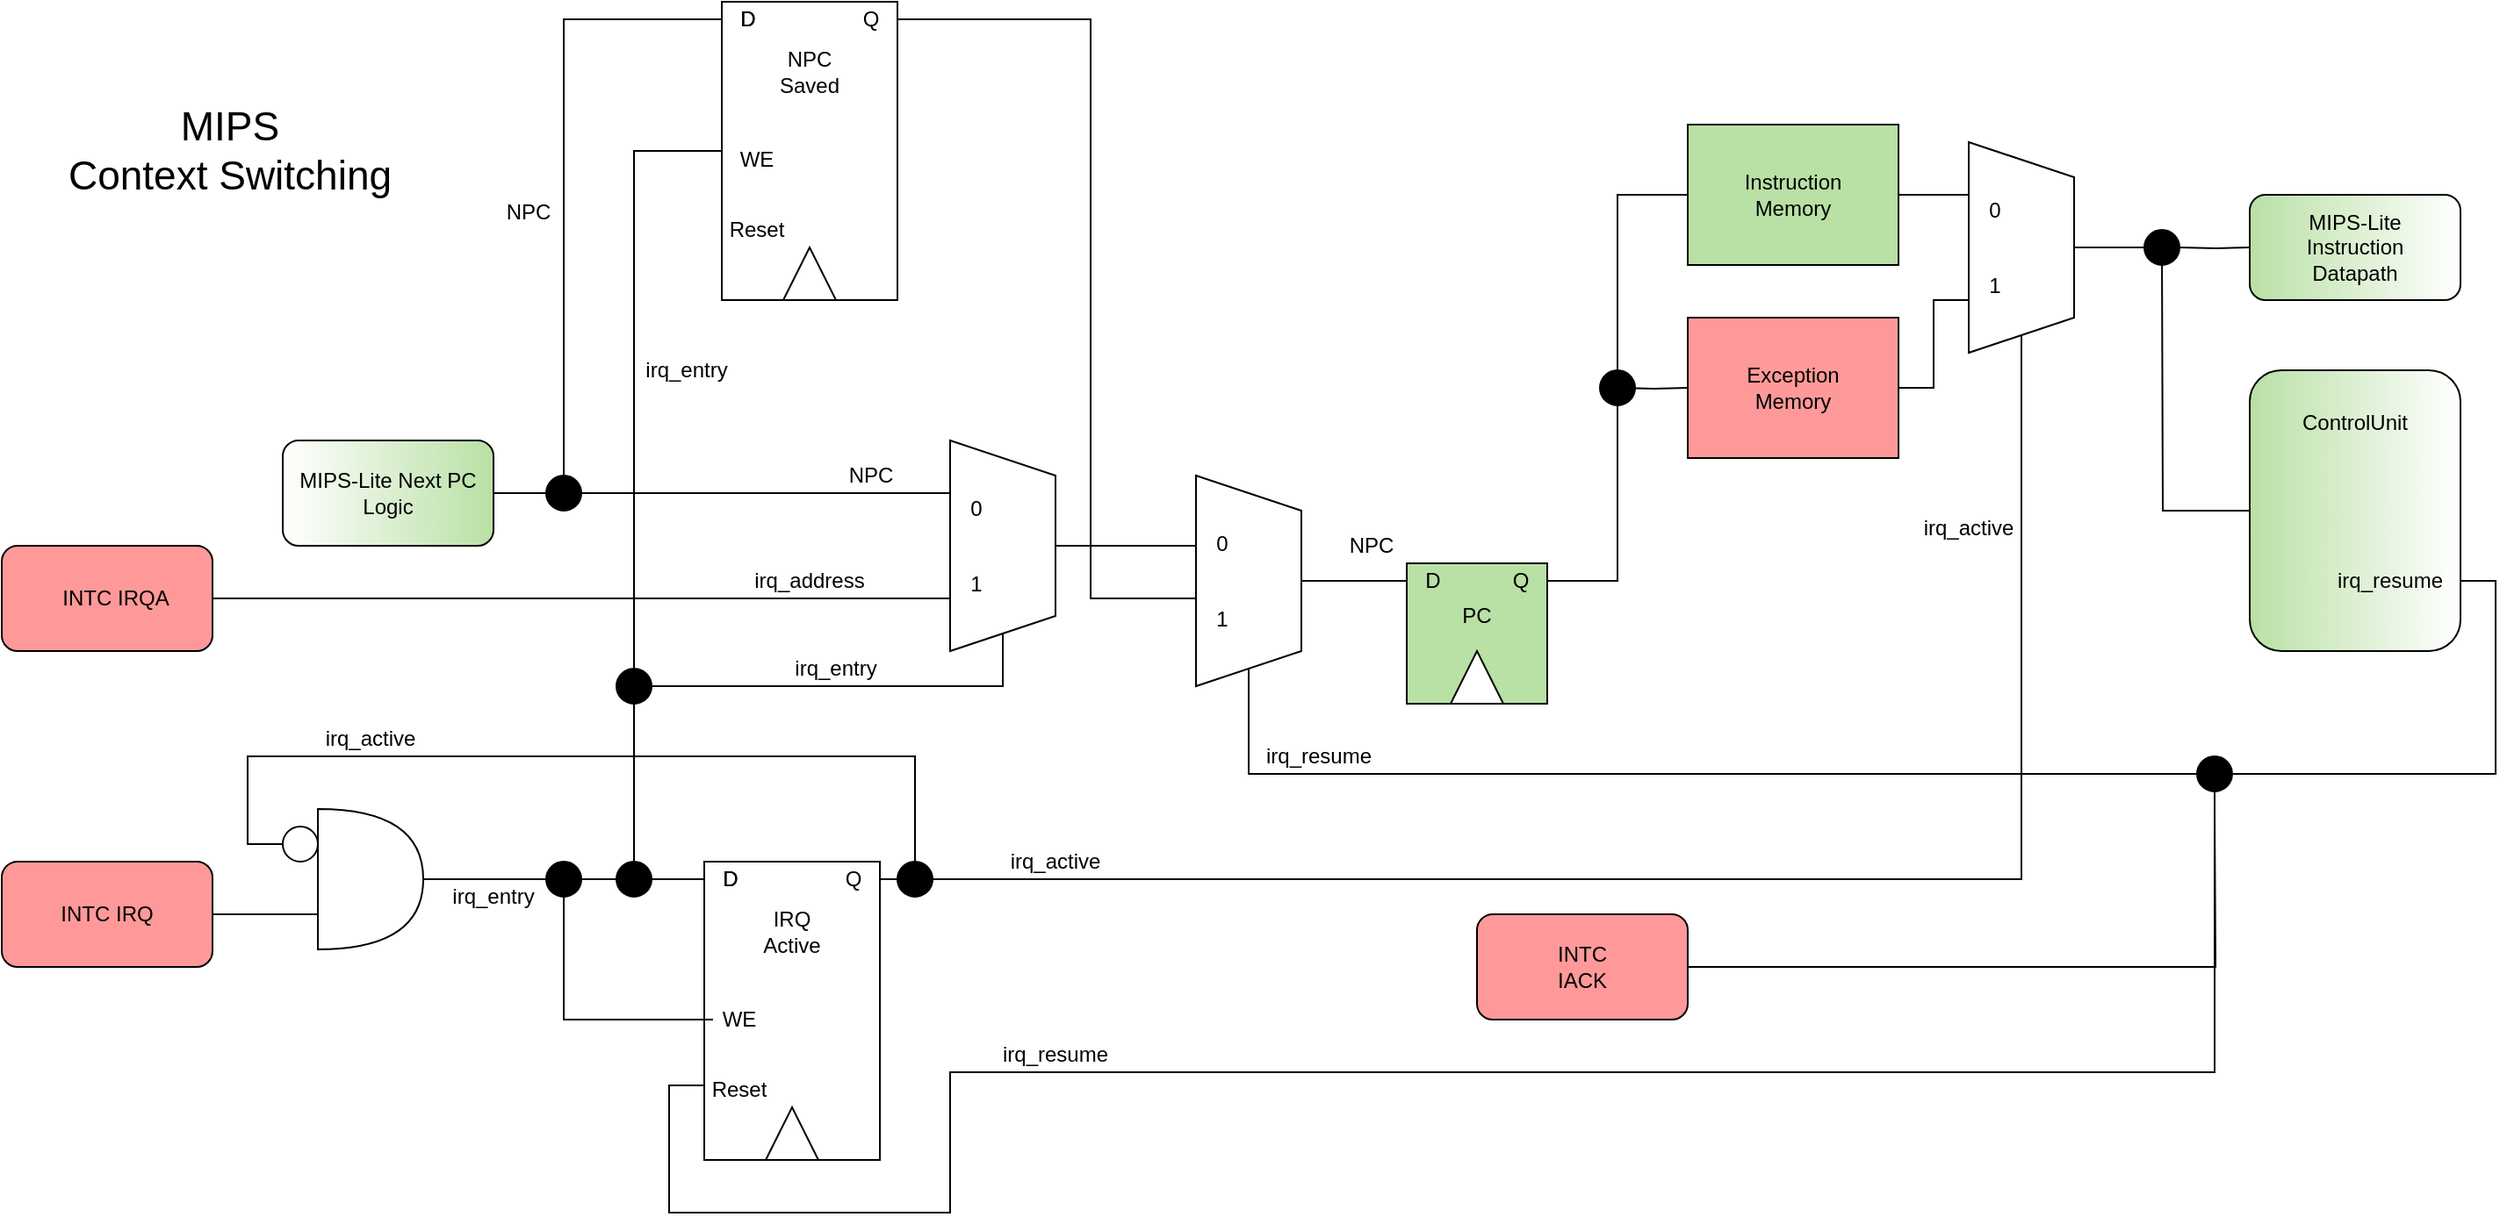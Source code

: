 <mxfile version="14.4.9" type="device" pages="4"><diagram id="czd7E5ODU4UvFahUYfTw" name="MipsContext"><mxGraphModel dx="2250" dy="722" grid="1" gridSize="10" guides="1" tooltips="1" connect="1" arrows="1" fold="1" page="1" pageScale="1" pageWidth="850" pageHeight="1100" math="0" shadow="0"><root><mxCell id="0"/><mxCell id="1" parent="0"/><mxCell id="uruvC8vvaSr73kLyYQJI-16" value="" style="rounded=0;whiteSpace=wrap;html=1;" parent="1" vertex="1"><mxGeometry x="-350" y="30" width="100" height="170" as="geometry"/></mxCell><mxCell id="uruvC8vvaSr73kLyYQJI-1" value="" style="rounded=1;whiteSpace=wrap;html=1;labelBackgroundColor=none;fillColor=#B9E0A5;gradientColor=#ffffff;gradientDirection=west;" parent="1" vertex="1"><mxGeometry x="-600" y="280" width="120" height="60" as="geometry"/></mxCell><mxCell id="uruvC8vvaSr73kLyYQJI-24" style="edgeStyle=orthogonalEdgeStyle;rounded=0;orthogonalLoop=1;jettySize=auto;html=1;exitX=1;exitY=0.5;exitDx=0;exitDy=0;entryX=0;entryY=0.5;entryDx=0;entryDy=0;endArrow=none;endFill=0;" parent="1" source="uruvC8vvaSr73kLyYQJI-50" target="uruvC8vvaSr73kLyYQJI-18" edge="1"><mxGeometry relative="1" as="geometry"><Array as="points"><mxPoint x="-440" y="310"/><mxPoint x="-440" y="40"/></Array></mxGeometry></mxCell><mxCell id="uruvC8vvaSr73kLyYQJI-2" value="MIPS-Lite Next PC Logic" style="text;html=1;strokeColor=none;fillColor=none;align=center;verticalAlign=middle;whiteSpace=wrap;rounded=0;" parent="1" vertex="1"><mxGeometry x="-600" y="290" width="120" height="40" as="geometry"/></mxCell><mxCell id="uruvC8vvaSr73kLyYQJI-3" value="" style="whiteSpace=wrap;html=1;aspect=fixed;" parent="1" vertex="1"><mxGeometry x="40" y="350" width="80" height="80" as="geometry"/></mxCell><mxCell id="uruvC8vvaSr73kLyYQJI-4" value="" style="triangle;whiteSpace=wrap;html=1;rotation=-90;" parent="1" vertex="1"><mxGeometry x="65" y="400" width="30" height="30" as="geometry"/></mxCell><mxCell id="uruvC8vvaSr73kLyYQJI-5" value="PC" style="text;html=1;strokeColor=none;fillColor=none;align=center;verticalAlign=middle;whiteSpace=wrap;rounded=0;" parent="1" vertex="1"><mxGeometry x="60" y="370" width="40" height="20" as="geometry"/></mxCell><mxCell id="uruvC8vvaSr73kLyYQJI-69" style="edgeStyle=orthogonalEdgeStyle;rounded=0;orthogonalLoop=1;jettySize=auto;html=1;exitX=1;exitY=0.5;exitDx=0;exitDy=0;entryX=0;entryY=0.5;entryDx=0;entryDy=0;shadow=0;endArrow=none;endFill=0;" parent="1" source="3ZmkqMknA9mQ-YNKC18N-3" target="uruvC8vvaSr73kLyYQJI-67" edge="1"><mxGeometry relative="1" as="geometry"/></mxCell><mxCell id="uruvC8vvaSr73kLyYQJI-6" value="" style="whiteSpace=wrap;html=1;aspect=fixed;fillColor=#B9E0A5;" parent="1" vertex="1"><mxGeometry x="40" y="350" width="80" height="80" as="geometry"/></mxCell><mxCell id="uruvC8vvaSr73kLyYQJI-7" value="" style="triangle;whiteSpace=wrap;html=1;rotation=-90;" parent="1" vertex="1"><mxGeometry x="65" y="400" width="30" height="30" as="geometry"/></mxCell><mxCell id="uruvC8vvaSr73kLyYQJI-8" value="PC" style="text;html=1;strokeColor=none;fillColor=none;align=center;verticalAlign=middle;whiteSpace=wrap;rounded=0;" parent="1" vertex="1"><mxGeometry x="60" y="370" width="40" height="20" as="geometry"/></mxCell><mxCell id="uruvC8vvaSr73kLyYQJI-13" value="" style="triangle;whiteSpace=wrap;html=1;rotation=-90;" parent="1" vertex="1"><mxGeometry x="-315" y="170" width="30" height="30" as="geometry"/></mxCell><mxCell id="uruvC8vvaSr73kLyYQJI-14" value="&lt;div&gt;NPC&lt;/div&gt;&lt;div&gt;Saved&lt;br&gt;&lt;/div&gt;" style="text;html=1;strokeColor=none;fillColor=none;align=center;verticalAlign=middle;whiteSpace=wrap;rounded=0;" parent="1" vertex="1"><mxGeometry x="-320" y="60" width="40" height="20" as="geometry"/></mxCell><mxCell id="uruvC8vvaSr73kLyYQJI-17" value="D" style="text;html=1;strokeColor=none;fillColor=none;align=center;verticalAlign=middle;whiteSpace=wrap;rounded=0;" parent="1" vertex="1"><mxGeometry x="-350" y="30" width="30" height="20" as="geometry"/></mxCell><mxCell id="uruvC8vvaSr73kLyYQJI-18" value="D" style="text;html=1;strokeColor=none;fillColor=none;align=center;verticalAlign=middle;whiteSpace=wrap;rounded=0;" parent="1" vertex="1"><mxGeometry x="-350" y="30" width="30" height="20" as="geometry"/></mxCell><mxCell id="uruvC8vvaSr73kLyYQJI-91" style="edgeStyle=orthogonalEdgeStyle;rounded=0;orthogonalLoop=1;jettySize=auto;html=1;exitX=1;exitY=0.5;exitDx=0;exitDy=0;entryX=0.75;entryY=1;entryDx=0;entryDy=0;shadow=0;endArrow=none;endFill=0;" parent="1" source="uruvC8vvaSr73kLyYQJI-19" target="uruvC8vvaSr73kLyYQJI-87" edge="1"><mxGeometry relative="1" as="geometry"><Array as="points"><mxPoint x="-140" y="40"/><mxPoint x="-140" y="370"/></Array></mxGeometry></mxCell><mxCell id="uruvC8vvaSr73kLyYQJI-19" value="Q" style="text;html=1;strokeColor=none;fillColor=none;align=center;verticalAlign=middle;whiteSpace=wrap;rounded=0;" parent="1" vertex="1"><mxGeometry x="-280" y="30" width="30" height="20" as="geometry"/></mxCell><mxCell id="uruvC8vvaSr73kLyYQJI-21" value="Reset" style="text;html=1;strokeColor=none;fillColor=none;align=center;verticalAlign=middle;whiteSpace=wrap;rounded=0;" parent="1" vertex="1"><mxGeometry x="-345" y="150" width="30" height="20" as="geometry"/></mxCell><mxCell id="uruvC8vvaSr73kLyYQJI-22" value="WE" style="text;html=1;strokeColor=none;fillColor=none;align=center;verticalAlign=middle;whiteSpace=wrap;rounded=0;" parent="1" vertex="1"><mxGeometry x="-345" y="110" width="30" height="20" as="geometry"/></mxCell><mxCell id="uruvC8vvaSr73kLyYQJI-25" value="" style="rounded=0;whiteSpace=wrap;html=1;" parent="1" vertex="1"><mxGeometry x="-360" y="520" width="100" height="170" as="geometry"/></mxCell><mxCell id="uruvC8vvaSr73kLyYQJI-26" value="" style="triangle;whiteSpace=wrap;html=1;rotation=-90;" parent="1" vertex="1"><mxGeometry x="-325" y="660" width="30" height="30" as="geometry"/></mxCell><mxCell id="uruvC8vvaSr73kLyYQJI-27" value="IRQ Active" style="text;html=1;strokeColor=none;fillColor=none;align=center;verticalAlign=middle;whiteSpace=wrap;rounded=0;" parent="1" vertex="1"><mxGeometry x="-330" y="550" width="40" height="20" as="geometry"/></mxCell><mxCell id="uruvC8vvaSr73kLyYQJI-28" value="D" style="text;html=1;strokeColor=none;fillColor=none;align=center;verticalAlign=middle;whiteSpace=wrap;rounded=0;" parent="1" vertex="1"><mxGeometry x="-360" y="520" width="30" height="20" as="geometry"/></mxCell><mxCell id="uruvC8vvaSr73kLyYQJI-29" value="D" style="text;html=1;strokeColor=none;fillColor=none;align=center;verticalAlign=middle;whiteSpace=wrap;rounded=0;" parent="1" vertex="1"><mxGeometry x="-360" y="520" width="30" height="20" as="geometry"/></mxCell><mxCell id="uruvC8vvaSr73kLyYQJI-41" style="edgeStyle=orthogonalEdgeStyle;rounded=0;orthogonalLoop=1;jettySize=auto;html=1;exitX=1;exitY=0.5;exitDx=0;exitDy=0;entryX=0;entryY=0.5;entryDx=0;entryDy=0;endArrow=none;endFill=0;" parent="1" source="uruvC8vvaSr73kLyYQJI-30" target="uruvC8vvaSr73kLyYQJI-40" edge="1"><mxGeometry relative="1" as="geometry"><Array as="points"><mxPoint x="-240" y="530"/><mxPoint x="-240" y="460"/><mxPoint x="-620" y="460"/><mxPoint x="-620" y="510"/></Array></mxGeometry></mxCell><mxCell id="uruvC8vvaSr73kLyYQJI-81" style="edgeStyle=orthogonalEdgeStyle;rounded=0;orthogonalLoop=1;jettySize=auto;html=1;exitX=1;exitY=0.5;exitDx=0;exitDy=0;entryX=1;entryY=0.5;entryDx=0;entryDy=0;shadow=0;endArrow=none;endFill=0;" parent="1" source="uruvC8vvaSr73kLyYQJI-85" target="uruvC8vvaSr73kLyYQJI-77" edge="1"><mxGeometry relative="1" as="geometry"/></mxCell><mxCell id="uruvC8vvaSr73kLyYQJI-30" value="Q" style="text;html=1;strokeColor=none;fillColor=none;align=center;verticalAlign=middle;whiteSpace=wrap;rounded=0;" parent="1" vertex="1"><mxGeometry x="-290" y="520" width="30" height="20" as="geometry"/></mxCell><mxCell id="uruvC8vvaSr73kLyYQJI-31" value="Reset" style="text;html=1;strokeColor=none;fillColor=none;align=center;verticalAlign=middle;whiteSpace=wrap;rounded=0;" parent="1" vertex="1"><mxGeometry x="-355" y="640" width="30" height="20" as="geometry"/></mxCell><mxCell id="uruvC8vvaSr73kLyYQJI-32" value="WE" style="text;html=1;strokeColor=none;fillColor=none;align=center;verticalAlign=middle;whiteSpace=wrap;rounded=0;" parent="1" vertex="1"><mxGeometry x="-355" y="600" width="30" height="20" as="geometry"/></mxCell><mxCell id="uruvC8vvaSr73kLyYQJI-38" style="edgeStyle=orthogonalEdgeStyle;rounded=0;orthogonalLoop=1;jettySize=auto;html=1;exitX=1;exitY=0.5;exitDx=0;exitDy=0;entryX=0;entryY=0.75;entryDx=0;entryDy=0;entryPerimeter=0;endArrow=none;endFill=0;" parent="1" source="uruvC8vvaSr73kLyYQJI-33" target="uruvC8vvaSr73kLyYQJI-36" edge="1"><mxGeometry relative="1" as="geometry"/></mxCell><mxCell id="uruvC8vvaSr73kLyYQJI-33" value="" style="rounded=1;whiteSpace=wrap;html=1;fillColor=#FF9999;" parent="1" vertex="1"><mxGeometry x="-760" y="520" width="120" height="60" as="geometry"/></mxCell><mxCell id="uruvC8vvaSr73kLyYQJI-34" value="INTC IRQ" style="text;html=1;strokeColor=none;fillColor=none;align=center;verticalAlign=middle;whiteSpace=wrap;rounded=0;" parent="1" vertex="1"><mxGeometry x="-730" y="540" width="60" height="20" as="geometry"/></mxCell><mxCell id="uruvC8vvaSr73kLyYQJI-35" value="NPC" style="text;html=1;strokeColor=none;fillColor=none;align=center;verticalAlign=middle;whiteSpace=wrap;rounded=0;" parent="1" vertex="1"><mxGeometry x="-480" y="140" width="40" height="20" as="geometry"/></mxCell><mxCell id="uruvC8vvaSr73kLyYQJI-42" style="rounded=0;orthogonalLoop=1;jettySize=auto;html=1;exitX=1;exitY=0.5;exitDx=0;exitDy=0;exitPerimeter=0;entryX=0;entryY=0.5;entryDx=0;entryDy=0;shadow=0;endArrow=none;endFill=0;" parent="1" source="uruvC8vvaSr73kLyYQJI-93" target="uruvC8vvaSr73kLyYQJI-29" edge="1"><mxGeometry relative="1" as="geometry"/></mxCell><mxCell id="uruvC8vvaSr73kLyYQJI-44" style="edgeStyle=orthogonalEdgeStyle;rounded=0;orthogonalLoop=1;jettySize=auto;html=1;entryX=0;entryY=0.5;entryDx=0;entryDy=0;endArrow=none;endFill=0;" parent="1" source="uruvC8vvaSr73kLyYQJI-55" target="uruvC8vvaSr73kLyYQJI-16" edge="1"><mxGeometry relative="1" as="geometry"><mxPoint x="-520" y="530" as="sourcePoint"/><Array as="points"><mxPoint x="-400" y="115"/></Array></mxGeometry></mxCell><mxCell id="uruvC8vvaSr73kLyYQJI-92" style="edgeStyle=orthogonalEdgeStyle;rounded=0;orthogonalLoop=1;jettySize=auto;html=1;exitX=1;exitY=0.5;exitDx=0;exitDy=0;exitPerimeter=0;entryX=0;entryY=0.5;entryDx=0;entryDy=0;shadow=0;endArrow=none;endFill=0;" parent="1" source="uruvC8vvaSr73kLyYQJI-36" target="uruvC8vvaSr73kLyYQJI-32" edge="1"><mxGeometry relative="1" as="geometry"><Array as="points"><mxPoint x="-440" y="530"/><mxPoint x="-440" y="610"/></Array></mxGeometry></mxCell><mxCell id="uruvC8vvaSr73kLyYQJI-36" value="" style="shape=or;whiteSpace=wrap;html=1;" parent="1" vertex="1"><mxGeometry x="-580" y="490" width="60" height="80" as="geometry"/></mxCell><mxCell id="uruvC8vvaSr73kLyYQJI-40" value="" style="ellipse;whiteSpace=wrap;html=1;aspect=fixed;" parent="1" vertex="1"><mxGeometry x="-600" y="500" width="20" height="20" as="geometry"/></mxCell><mxCell id="uruvC8vvaSr73kLyYQJI-43" value="irq_entry" style="text;html=1;strokeColor=none;fillColor=none;align=center;verticalAlign=middle;whiteSpace=wrap;rounded=0;" parent="1" vertex="1"><mxGeometry x="-510" y="530" width="60" height="20" as="geometry"/></mxCell><mxCell id="uruvC8vvaSr73kLyYQJI-57" style="edgeStyle=orthogonalEdgeStyle;rounded=0;orthogonalLoop=1;jettySize=auto;html=1;exitX=0.5;exitY=0;exitDx=0;exitDy=0;entryX=0.5;entryY=1;entryDx=0;entryDy=0;endArrow=none;endFill=0;" parent="1" source="uruvC8vvaSr73kLyYQJI-45" target="uruvC8vvaSr73kLyYQJI-55" edge="1"><mxGeometry relative="1" as="geometry"/></mxCell><mxCell id="uruvC8vvaSr73kLyYQJI-45" value="" style="ellipse;whiteSpace=wrap;html=1;aspect=fixed;fillColor=#000000;" parent="1" vertex="1"><mxGeometry x="-410" y="520" width="20" height="20" as="geometry"/></mxCell><mxCell id="uruvC8vvaSr73kLyYQJI-53" style="edgeStyle=orthogonalEdgeStyle;rounded=0;orthogonalLoop=1;jettySize=auto;html=1;exitX=1;exitY=0.5;exitDx=0;exitDy=0;entryX=0.75;entryY=1;entryDx=0;entryDy=0;endArrow=none;endFill=0;" parent="1" source="uruvC8vvaSr73kLyYQJI-47" target="uruvC8vvaSr73kLyYQJI-49" edge="1"><mxGeometry relative="1" as="geometry"/></mxCell><mxCell id="uruvC8vvaSr73kLyYQJI-47" value="" style="rounded=1;whiteSpace=wrap;html=1;fillColor=#FF9999;" parent="1" vertex="1"><mxGeometry x="-760" y="340" width="120" height="60" as="geometry"/></mxCell><mxCell id="uruvC8vvaSr73kLyYQJI-48" value="INTC IRQA" style="text;html=1;strokeColor=none;fillColor=none;align=center;verticalAlign=middle;whiteSpace=wrap;rounded=0;" parent="1" vertex="1"><mxGeometry x="-730" y="360" width="70" height="20" as="geometry"/></mxCell><mxCell id="uruvC8vvaSr73kLyYQJI-89" style="edgeStyle=orthogonalEdgeStyle;rounded=0;orthogonalLoop=1;jettySize=auto;html=1;exitX=0.5;exitY=0;exitDx=0;exitDy=0;entryX=0.333;entryY=1;entryDx=0;entryDy=0;entryPerimeter=0;shadow=0;endArrow=none;endFill=0;" parent="1" source="uruvC8vvaSr73kLyYQJI-49" target="uruvC8vvaSr73kLyYQJI-87" edge="1"><mxGeometry relative="1" as="geometry"/></mxCell><mxCell id="uruvC8vvaSr73kLyYQJI-49" value="" style="shape=trapezoid;perimeter=trapezoidPerimeter;whiteSpace=wrap;html=1;fixedSize=1;fillColor=#FFFFFF;direction=south;" parent="1" vertex="1"><mxGeometry x="-220" y="280" width="60" height="120" as="geometry"/></mxCell><mxCell id="uruvC8vvaSr73kLyYQJI-52" style="edgeStyle=orthogonalEdgeStyle;rounded=0;orthogonalLoop=1;jettySize=auto;html=1;exitX=1;exitY=0.5;exitDx=0;exitDy=0;entryX=0.25;entryY=1;entryDx=0;entryDy=0;endArrow=none;endFill=0;" parent="1" source="uruvC8vvaSr73kLyYQJI-50" target="uruvC8vvaSr73kLyYQJI-49" edge="1"><mxGeometry relative="1" as="geometry"/></mxCell><mxCell id="uruvC8vvaSr73kLyYQJI-50" value="" style="ellipse;whiteSpace=wrap;html=1;aspect=fixed;fillColor=#000000;" parent="1" vertex="1"><mxGeometry x="-450" y="300" width="20" height="20" as="geometry"/></mxCell><mxCell id="uruvC8vvaSr73kLyYQJI-51" style="edgeStyle=orthogonalEdgeStyle;rounded=0;orthogonalLoop=1;jettySize=auto;html=1;exitX=1;exitY=0.5;exitDx=0;exitDy=0;entryX=0;entryY=0.5;entryDx=0;entryDy=0;endArrow=none;endFill=0;" parent="1" source="uruvC8vvaSr73kLyYQJI-2" target="uruvC8vvaSr73kLyYQJI-50" edge="1"><mxGeometry relative="1" as="geometry"><mxPoint x="-480" y="310" as="sourcePoint"/><mxPoint x="-350" y="40" as="targetPoint"/></mxGeometry></mxCell><mxCell id="uruvC8vvaSr73kLyYQJI-59" style="edgeStyle=orthogonalEdgeStyle;rounded=0;orthogonalLoop=1;jettySize=auto;html=1;exitX=1;exitY=0.5;exitDx=0;exitDy=0;shadow=0;endArrow=none;endFill=0;" parent="1" source="uruvC8vvaSr73kLyYQJI-55" target="uruvC8vvaSr73kLyYQJI-49" edge="1"><mxGeometry relative="1" as="geometry"/></mxCell><mxCell id="uruvC8vvaSr73kLyYQJI-55" value="" style="ellipse;whiteSpace=wrap;html=1;aspect=fixed;fillColor=#000000;" parent="1" vertex="1"><mxGeometry x="-410" y="410" width="20" height="20" as="geometry"/></mxCell><mxCell id="uruvC8vvaSr73kLyYQJI-60" value="&lt;div&gt;0&lt;/div&gt;&lt;div&gt;&lt;br&gt;&lt;/div&gt;&lt;div&gt;&lt;br&gt;&lt;/div&gt;&lt;div&gt;1&lt;br&gt;&lt;/div&gt;" style="text;html=1;strokeColor=none;fillColor=none;align=center;verticalAlign=middle;whiteSpace=wrap;rounded=0;" parent="1" vertex="1"><mxGeometry x="-220" y="330" width="30" height="20" as="geometry"/></mxCell><mxCell id="uruvC8vvaSr73kLyYQJI-61" value="irq_entry" style="text;html=1;strokeColor=none;fillColor=none;align=center;verticalAlign=middle;whiteSpace=wrap;rounded=0;" parent="1" vertex="1"><mxGeometry x="-315" y="400" width="60" height="20" as="geometry"/></mxCell><mxCell id="uruvC8vvaSr73kLyYQJI-62" value="irq_entry" style="text;html=1;strokeColor=none;fillColor=none;align=center;verticalAlign=middle;whiteSpace=wrap;rounded=0;" parent="1" vertex="1"><mxGeometry x="-400" y="230" width="60" height="20" as="geometry"/></mxCell><mxCell id="uruvC8vvaSr73kLyYQJI-63" value="irq_address" style="text;html=1;strokeColor=none;fillColor=none;align=center;verticalAlign=middle;whiteSpace=wrap;rounded=0;" parent="1" vertex="1"><mxGeometry x="-335" y="350" width="70" height="20" as="geometry"/></mxCell><mxCell id="uruvC8vvaSr73kLyYQJI-64" value="irq_active" style="text;html=1;strokeColor=none;fillColor=none;align=center;verticalAlign=middle;whiteSpace=wrap;rounded=0;" parent="1" vertex="1"><mxGeometry x="-595" y="440" width="90" height="20" as="geometry"/></mxCell><mxCell id="uruvC8vvaSr73kLyYQJI-65" value="D" style="text;html=1;strokeColor=none;fillColor=none;align=center;verticalAlign=middle;whiteSpace=wrap;rounded=0;" parent="1" vertex="1"><mxGeometry x="40" y="350" width="30" height="20" as="geometry"/></mxCell><mxCell id="uruvC8vvaSr73kLyYQJI-66" value="Q" style="text;html=1;strokeColor=none;fillColor=none;align=center;verticalAlign=middle;whiteSpace=wrap;rounded=0;" parent="1" vertex="1"><mxGeometry x="90" y="350" width="30" height="20" as="geometry"/></mxCell><mxCell id="uruvC8vvaSr73kLyYQJI-79" style="edgeStyle=orthogonalEdgeStyle;rounded=0;orthogonalLoop=1;jettySize=auto;html=1;exitX=1;exitY=0.5;exitDx=0;exitDy=0;entryX=0.25;entryY=1;entryDx=0;entryDy=0;shadow=0;endArrow=none;endFill=0;" parent="1" source="uruvC8vvaSr73kLyYQJI-67" target="uruvC8vvaSr73kLyYQJI-77" edge="1"><mxGeometry relative="1" as="geometry"/></mxCell><mxCell id="uruvC8vvaSr73kLyYQJI-67" value="" style="rounded=0;whiteSpace=wrap;html=1;fillColor=#B9E0A5;" parent="1" vertex="1"><mxGeometry x="200" y="100" width="120" height="80" as="geometry"/></mxCell><mxCell id="uruvC8vvaSr73kLyYQJI-68" value="&lt;div&gt;Instruction&lt;/div&gt;&lt;div&gt;Memory&lt;br&gt;&lt;/div&gt;" style="text;html=1;strokeColor=none;fillColor=none;align=center;verticalAlign=middle;whiteSpace=wrap;rounded=0;" parent="1" vertex="1"><mxGeometry x="230" y="130" width="60" height="20" as="geometry"/></mxCell><mxCell id="uruvC8vvaSr73kLyYQJI-70" value="NPC" style="text;html=1;strokeColor=none;fillColor=none;align=center;verticalAlign=middle;whiteSpace=wrap;rounded=0;" parent="1" vertex="1"><mxGeometry x="-285" y="290" width="40" height="20" as="geometry"/></mxCell><mxCell id="uruvC8vvaSr73kLyYQJI-71" value="NPC" style="text;html=1;strokeColor=none;fillColor=none;align=center;verticalAlign=middle;whiteSpace=wrap;rounded=0;" parent="1" vertex="1"><mxGeometry y="330" width="40" height="20" as="geometry"/></mxCell><mxCell id="uruvC8vvaSr73kLyYQJI-80" style="edgeStyle=orthogonalEdgeStyle;rounded=0;orthogonalLoop=1;jettySize=auto;html=1;exitX=1;exitY=0.5;exitDx=0;exitDy=0;entryX=0.75;entryY=1;entryDx=0;entryDy=0;shadow=0;endArrow=none;endFill=0;" parent="1" source="uruvC8vvaSr73kLyYQJI-72" target="uruvC8vvaSr73kLyYQJI-77" edge="1"><mxGeometry relative="1" as="geometry"/></mxCell><mxCell id="uruvC8vvaSr73kLyYQJI-72" value="" style="rounded=0;whiteSpace=wrap;html=1;fillColor=#FF9999;" parent="1" vertex="1"><mxGeometry x="200" y="210" width="120" height="80" as="geometry"/></mxCell><mxCell id="uruvC8vvaSr73kLyYQJI-73" value="&lt;div&gt;Exception&lt;/div&gt;&lt;div&gt;Memory&lt;br&gt;&lt;/div&gt;" style="text;html=1;strokeColor=none;fillColor=none;align=center;verticalAlign=middle;whiteSpace=wrap;rounded=0;" parent="1" vertex="1"><mxGeometry x="230" y="240" width="60" height="20" as="geometry"/></mxCell><mxCell id="uruvC8vvaSr73kLyYQJI-84" style="edgeStyle=orthogonalEdgeStyle;rounded=0;orthogonalLoop=1;jettySize=auto;html=1;entryX=0;entryY=0.5;entryDx=0;entryDy=0;shadow=0;endArrow=none;endFill=0;" parent="1" target="uruvC8vvaSr73kLyYQJI-83" edge="1"><mxGeometry relative="1" as="geometry"><mxPoint x="480" y="170" as="sourcePoint"/></mxGeometry></mxCell><mxCell id="uruvC8vvaSr73kLyYQJI-77" value="" style="shape=trapezoid;perimeter=trapezoidPerimeter;whiteSpace=wrap;html=1;fixedSize=1;fillColor=#FFFFFF;direction=south;" parent="1" vertex="1"><mxGeometry x="360" y="110" width="60" height="120" as="geometry"/></mxCell><mxCell id="uruvC8vvaSr73kLyYQJI-78" value="&lt;div&gt;0&lt;/div&gt;&lt;div&gt;&lt;br&gt;&lt;/div&gt;&lt;div&gt;&lt;br&gt;&lt;/div&gt;&lt;div&gt;1&lt;br&gt;&lt;/div&gt;" style="text;html=1;strokeColor=none;fillColor=none;align=center;verticalAlign=middle;whiteSpace=wrap;rounded=0;" parent="1" vertex="1"><mxGeometry x="360" y="160" width="30" height="20" as="geometry"/></mxCell><mxCell id="uruvC8vvaSr73kLyYQJI-82" value="" style="rounded=1;whiteSpace=wrap;html=1;fillColor=#B9E0A5;gradientColor=#ffffff;gradientDirection=east;" parent="1" vertex="1"><mxGeometry x="520" y="140" width="120" height="60" as="geometry"/></mxCell><mxCell id="uruvC8vvaSr73kLyYQJI-83" value="MIPS-Lite &lt;br&gt;&lt;div&gt;Instruction&lt;/div&gt;&lt;div&gt;Datapath&lt;br&gt;&lt;/div&gt;" style="text;html=1;strokeColor=none;fillColor=none;align=center;verticalAlign=middle;whiteSpace=wrap;rounded=0;" parent="1" vertex="1"><mxGeometry x="520" y="150" width="120" height="40" as="geometry"/></mxCell><mxCell id="uruvC8vvaSr73kLyYQJI-85" value="" style="ellipse;whiteSpace=wrap;html=1;aspect=fixed;fillColor=#000000;" parent="1" vertex="1"><mxGeometry x="-250" y="520" width="20" height="20" as="geometry"/></mxCell><mxCell id="uruvC8vvaSr73kLyYQJI-86" style="edgeStyle=orthogonalEdgeStyle;rounded=0;orthogonalLoop=1;jettySize=auto;html=1;exitX=1;exitY=0.5;exitDx=0;exitDy=0;entryX=1;entryY=0.5;entryDx=0;entryDy=0;shadow=0;endArrow=none;endFill=0;" parent="1" source="uruvC8vvaSr73kLyYQJI-30" target="uruvC8vvaSr73kLyYQJI-85" edge="1"><mxGeometry relative="1" as="geometry"><mxPoint x="-260" y="530" as="sourcePoint"/><mxPoint x="450" y="180" as="targetPoint"/></mxGeometry></mxCell><mxCell id="uruvC8vvaSr73kLyYQJI-90" style="edgeStyle=orthogonalEdgeStyle;rounded=0;orthogonalLoop=1;jettySize=auto;html=1;exitX=0.5;exitY=0;exitDx=0;exitDy=0;shadow=0;endArrow=none;endFill=0;" parent="1" source="uruvC8vvaSr73kLyYQJI-87" target="uruvC8vvaSr73kLyYQJI-65" edge="1"><mxGeometry relative="1" as="geometry"/></mxCell><mxCell id="uruvC8vvaSr73kLyYQJI-87" value="" style="shape=trapezoid;perimeter=trapezoidPerimeter;whiteSpace=wrap;html=1;fixedSize=1;fillColor=#FFFFFF;direction=south;" parent="1" vertex="1"><mxGeometry x="-80" y="300" width="60" height="120" as="geometry"/></mxCell><mxCell id="uruvC8vvaSr73kLyYQJI-88" value="&lt;div&gt;0&lt;/div&gt;&lt;div&gt;&lt;br&gt;&lt;/div&gt;&lt;div&gt;&lt;br&gt;&lt;/div&gt;&lt;div&gt;1&lt;br&gt;&lt;/div&gt;" style="text;html=1;strokeColor=none;fillColor=none;align=center;verticalAlign=middle;whiteSpace=wrap;rounded=0;" parent="1" vertex="1"><mxGeometry x="-80" y="350" width="30" height="20" as="geometry"/></mxCell><mxCell id="uruvC8vvaSr73kLyYQJI-93" value="" style="ellipse;whiteSpace=wrap;html=1;aspect=fixed;fillColor=#000000;" parent="1" vertex="1"><mxGeometry x="-450" y="520" width="20" height="20" as="geometry"/></mxCell><mxCell id="uruvC8vvaSr73kLyYQJI-94" style="rounded=0;orthogonalLoop=1;jettySize=auto;html=1;exitX=1;exitY=0.5;exitDx=0;exitDy=0;exitPerimeter=0;entryX=0;entryY=0.5;entryDx=0;entryDy=0;shadow=0;endArrow=none;endFill=0;" parent="1" source="uruvC8vvaSr73kLyYQJI-36" target="uruvC8vvaSr73kLyYQJI-93" edge="1"><mxGeometry relative="1" as="geometry"><mxPoint x="-520" y="530" as="sourcePoint"/><mxPoint x="-360" y="530" as="targetPoint"/></mxGeometry></mxCell><mxCell id="uruvC8vvaSr73kLyYQJI-95" value="" style="rounded=1;whiteSpace=wrap;html=1;fillColor=#B9E0A5;gradientColor=#ffffff;gradientDirection=east;" parent="1" vertex="1"><mxGeometry x="520" y="240" width="120" height="160" as="geometry"/></mxCell><mxCell id="uruvC8vvaSr73kLyYQJI-96" value="ControlUnit" style="text;html=1;strokeColor=none;fillColor=none;align=center;verticalAlign=middle;whiteSpace=wrap;rounded=0;" parent="1" vertex="1"><mxGeometry x="520" y="250" width="120" height="40" as="geometry"/></mxCell><mxCell id="uruvC8vvaSr73kLyYQJI-99" value="irq_resume" style="text;html=1;strokeColor=none;fillColor=none;align=center;verticalAlign=middle;whiteSpace=wrap;rounded=0;" parent="1" vertex="1"><mxGeometry x="570" y="350" width="60" height="20" as="geometry"/></mxCell><mxCell id="uruvC8vvaSr73kLyYQJI-103" style="edgeStyle=orthogonalEdgeStyle;rounded=0;orthogonalLoop=1;jettySize=auto;html=1;exitX=0.5;exitY=1;exitDx=0;exitDy=0;entryX=0;entryY=0.75;entryDx=0;entryDy=0;shadow=0;endArrow=none;endFill=0;" parent="1" source="uruvC8vvaSr73kLyYQJI-101" target="uruvC8vvaSr73kLyYQJI-25" edge="1"><mxGeometry relative="1" as="geometry"><Array as="points"><mxPoint x="500" y="640"/><mxPoint x="-220" y="640"/><mxPoint x="-220" y="720"/><mxPoint x="-380" y="720"/><mxPoint x="-380" y="648"/></Array></mxGeometry></mxCell><mxCell id="uruvC8vvaSr73kLyYQJI-101" value="" style="ellipse;whiteSpace=wrap;html=1;aspect=fixed;fillColor=#000000;" parent="1" vertex="1"><mxGeometry x="490" y="460" width="20" height="20" as="geometry"/></mxCell><mxCell id="uruvC8vvaSr73kLyYQJI-102" style="edgeStyle=orthogonalEdgeStyle;rounded=0;orthogonalLoop=1;jettySize=auto;html=1;exitX=1;exitY=0.5;exitDx=0;exitDy=0;shadow=0;endArrow=none;endFill=0;entryX=1;entryY=0.75;entryDx=0;entryDy=0;" parent="1" source="uruvC8vvaSr73kLyYQJI-87" target="uruvC8vvaSr73kLyYQJI-95" edge="1"><mxGeometry relative="1" as="geometry"><mxPoint x="-50" y="390" as="sourcePoint"/><mxPoint x="680" y="360" as="targetPoint"/><Array as="points"><mxPoint x="-50" y="470"/><mxPoint x="660" y="470"/><mxPoint x="660" y="360"/></Array></mxGeometry></mxCell><mxCell id="uruvC8vvaSr73kLyYQJI-104" value="irq_resume" style="text;html=1;strokeColor=none;fillColor=none;align=center;verticalAlign=middle;whiteSpace=wrap;rounded=0;" parent="1" vertex="1"><mxGeometry x="-200" y="620" width="80" height="20" as="geometry"/></mxCell><mxCell id="uruvC8vvaSr73kLyYQJI-105" value="irq_resume" style="text;html=1;strokeColor=none;fillColor=none;align=center;verticalAlign=middle;whiteSpace=wrap;rounded=0;" parent="1" vertex="1"><mxGeometry x="-50" y="450" width="80" height="20" as="geometry"/></mxCell><mxCell id="uruvC8vvaSr73kLyYQJI-106" value="irq_active" style="text;html=1;strokeColor=none;fillColor=none;align=center;verticalAlign=middle;whiteSpace=wrap;rounded=0;" parent="1" vertex="1"><mxGeometry x="320" y="320" width="80" height="20" as="geometry"/></mxCell><mxCell id="uruvC8vvaSr73kLyYQJI-107" value="irq_active" style="text;html=1;strokeColor=none;fillColor=none;align=center;verticalAlign=middle;whiteSpace=wrap;rounded=0;" parent="1" vertex="1"><mxGeometry x="-200" y="510" width="80" height="20" as="geometry"/></mxCell><mxCell id="uruvC8vvaSr73kLyYQJI-108" value="&lt;font style=&quot;font-size: 23px&quot;&gt;MIPS&lt;br&gt;Context Switching&lt;br&gt;&lt;/font&gt;" style="text;html=1;strokeColor=none;fillColor=none;align=center;verticalAlign=middle;whiteSpace=wrap;rounded=0;" parent="1" vertex="1"><mxGeometry x="-730" y="105" width="200" height="20" as="geometry"/></mxCell><mxCell id="3ZmkqMknA9mQ-YNKC18N-2" style="edgeStyle=orthogonalEdgeStyle;rounded=0;orthogonalLoop=1;jettySize=auto;html=1;entryX=0;entryY=0.5;entryDx=0;entryDy=0;shadow=0;endArrow=none;endFill=0;" parent="1" target="uruvC8vvaSr73kLyYQJI-72" edge="1"><mxGeometry relative="1" as="geometry"><mxPoint x="160" y="250" as="sourcePoint"/><mxPoint x="210" y="150" as="targetPoint"/></mxGeometry></mxCell><mxCell id="3ZmkqMknA9mQ-YNKC18N-3" value="" style="ellipse;whiteSpace=wrap;html=1;aspect=fixed;fillColor=#000000;direction=north;" parent="1" vertex="1"><mxGeometry x="150" y="240" width="20" height="20" as="geometry"/></mxCell><mxCell id="3ZmkqMknA9mQ-YNKC18N-4" style="edgeStyle=orthogonalEdgeStyle;rounded=0;orthogonalLoop=1;jettySize=auto;html=1;exitX=1;exitY=0.5;exitDx=0;exitDy=0;entryX=0;entryY=0.5;entryDx=0;entryDy=0;shadow=0;endArrow=none;endFill=0;" parent="1" source="uruvC8vvaSr73kLyYQJI-66" target="3ZmkqMknA9mQ-YNKC18N-3" edge="1"><mxGeometry relative="1" as="geometry"><mxPoint x="120" y="360" as="sourcePoint"/><mxPoint x="200" y="140" as="targetPoint"/></mxGeometry></mxCell><mxCell id="3ZmkqMknA9mQ-YNKC18N-5" style="edgeStyle=orthogonalEdgeStyle;rounded=0;orthogonalLoop=1;jettySize=auto;html=1;exitX=0;exitY=0.5;exitDx=0;exitDy=0;shadow=0;endArrow=none;endFill=0;" parent="1" source="uruvC8vvaSr73kLyYQJI-95" edge="1"><mxGeometry relative="1" as="geometry"><mxPoint x="460" y="390" as="sourcePoint"/><mxPoint x="470" y="170" as="targetPoint"/></mxGeometry></mxCell><mxCell id="3ZmkqMknA9mQ-YNKC18N-6" value="" style="ellipse;whiteSpace=wrap;html=1;aspect=fixed;fillColor=#000000;direction=east;" parent="1" vertex="1"><mxGeometry x="460" y="160" width="20" height="20" as="geometry"/></mxCell><mxCell id="3ZmkqMknA9mQ-YNKC18N-7" style="edgeStyle=orthogonalEdgeStyle;rounded=0;orthogonalLoop=1;jettySize=auto;html=1;exitX=0.5;exitY=0;exitDx=0;exitDy=0;entryX=0;entryY=0.5;entryDx=0;entryDy=0;shadow=0;endArrow=none;endFill=0;" parent="1" source="uruvC8vvaSr73kLyYQJI-77" target="3ZmkqMknA9mQ-YNKC18N-6" edge="1"><mxGeometry relative="1" as="geometry"><mxPoint x="420" y="170" as="sourcePoint"/><mxPoint x="520" y="170" as="targetPoint"/></mxGeometry></mxCell><mxCell id="UY0ZGLSwNs9fVdzpq4J4-1" value="" style="rounded=1;whiteSpace=wrap;html=1;fillColor=#FF9999;" parent="1" vertex="1"><mxGeometry x="80" y="550" width="120" height="60" as="geometry"/></mxCell><mxCell id="UY0ZGLSwNs9fVdzpq4J4-2" value="INTC IACK" style="text;html=1;strokeColor=none;fillColor=none;align=center;verticalAlign=middle;whiteSpace=wrap;rounded=0;" parent="1" vertex="1"><mxGeometry x="110" y="570" width="60" height="20" as="geometry"/></mxCell><mxCell id="UY0ZGLSwNs9fVdzpq4J4-3" style="edgeStyle=orthogonalEdgeStyle;rounded=0;orthogonalLoop=1;jettySize=auto;html=1;exitX=1;exitY=0.5;exitDx=0;exitDy=0;shadow=0;endArrow=none;endFill=0;" parent="1" source="UY0ZGLSwNs9fVdzpq4J4-1" edge="1"><mxGeometry relative="1" as="geometry"><mxPoint x="670" y="690" as="sourcePoint"/><mxPoint x="500" y="490" as="targetPoint"/></mxGeometry></mxCell></root></mxGraphModel></diagram><diagram name="Copy of MipsContext" id="vAKX4Yr2pNTIkMk97mZt"><mxGraphModel dx="1762" dy="872" grid="0" gridSize="10" guides="0" tooltips="1" connect="1" arrows="1" fold="1" page="0" pageScale="1" pageWidth="850" pageHeight="1100" math="0" shadow="0"><root><mxCell id="mKB0OKIvNy0Kwgis1GcG-0"/><mxCell id="mKB0OKIvNy0Kwgis1GcG-1" parent="mKB0OKIvNy0Kwgis1GcG-0"/><mxCell id="mKB0OKIvNy0Kwgis1GcG-126" style="edgeStyle=orthogonalEdgeStyle;rounded=0;orthogonalLoop=1;jettySize=auto;html=1;exitX=0;exitY=0.5;exitDx=0;exitDy=0;startArrow=none;startFill=0;endArrow=none;endFill=0;strokeWidth=2;" edge="1" parent="mKB0OKIvNy0Kwgis1GcG-1" source="mKB0OKIvNy0Kwgis1GcG-2"><mxGeometry relative="1" as="geometry"><mxPoint x="-130" y="800" as="targetPoint"/><Array as="points"><mxPoint x="-130" y="665"/><mxPoint x="-130" y="800"/></Array></mxGeometry></mxCell><mxCell id="mKB0OKIvNy0Kwgis1GcG-2" value="" style="rounded=0;whiteSpace=wrap;html=1;" vertex="1" parent="mKB0OKIvNy0Kwgis1GcG-1"><mxGeometry x="-100" y="580" width="100" height="170" as="geometry"/></mxCell><mxCell id="mKB0OKIvNy0Kwgis1GcG-3" value="" style="rounded=1;whiteSpace=wrap;html=1;labelBackgroundColor=none;fillColor=#B9E0A5;gradientColor=#ffffff;gradientDirection=west;" vertex="1" parent="mKB0OKIvNy0Kwgis1GcG-1"><mxGeometry x="-745" y="510" width="120" height="60" as="geometry"/></mxCell><mxCell id="mKB0OKIvNy0Kwgis1GcG-105" style="edgeStyle=orthogonalEdgeStyle;rounded=0;orthogonalLoop=1;jettySize=auto;html=1;exitX=1;exitY=0.5;exitDx=0;exitDy=0;entryX=0.25;entryY=1;entryDx=0;entryDy=0;endArrow=none;endFill=0;strokeWidth=2;" edge="1" parent="mKB0OKIvNy0Kwgis1GcG-1" source="mKB0OKIvNy0Kwgis1GcG-129" target="mKB0OKIvNy0Kwgis1GcG-47"><mxGeometry relative="1" as="geometry"/></mxCell><mxCell id="mKB0OKIvNy0Kwgis1GcG-5" value="MIPS-Lite Next PC " style="text;html=1;strokeColor=none;fillColor=none;align=center;verticalAlign=middle;whiteSpace=wrap;rounded=0;" vertex="1" parent="mKB0OKIvNy0Kwgis1GcG-1"><mxGeometry x="-745" y="520" width="120" height="40" as="geometry"/></mxCell><mxCell id="mKB0OKIvNy0Kwgis1GcG-6" value="" style="whiteSpace=wrap;html=1;aspect=fixed;" vertex="1" parent="mKB0OKIvNy0Kwgis1GcG-1"><mxGeometry x="210" y="550" width="80" height="80" as="geometry"/></mxCell><mxCell id="mKB0OKIvNy0Kwgis1GcG-7" value="" style="triangle;whiteSpace=wrap;html=1;rotation=-90;" vertex="1" parent="mKB0OKIvNy0Kwgis1GcG-1"><mxGeometry x="235" y="600" width="30" height="30" as="geometry"/></mxCell><mxCell id="mKB0OKIvNy0Kwgis1GcG-10" value="" style="whiteSpace=wrap;html=1;aspect=fixed;fillColor=#B9E0A5;" vertex="1" parent="mKB0OKIvNy0Kwgis1GcG-1"><mxGeometry x="210" y="550" width="80" height="80" as="geometry"/></mxCell><mxCell id="mKB0OKIvNy0Kwgis1GcG-11" value="" style="triangle;whiteSpace=wrap;html=1;rotation=-90;" vertex="1" parent="mKB0OKIvNy0Kwgis1GcG-1"><mxGeometry x="235" y="600" width="30" height="30" as="geometry"/></mxCell><mxCell id="mKB0OKIvNy0Kwgis1GcG-12" value="PC" style="text;html=1;strokeColor=none;fillColor=none;align=center;verticalAlign=middle;whiteSpace=wrap;rounded=0;" vertex="1" parent="mKB0OKIvNy0Kwgis1GcG-1"><mxGeometry x="230" y="570" width="40" height="20" as="geometry"/></mxCell><mxCell id="mKB0OKIvNy0Kwgis1GcG-13" value="" style="triangle;whiteSpace=wrap;html=1;rotation=-90;" vertex="1" parent="mKB0OKIvNy0Kwgis1GcG-1"><mxGeometry x="-65" y="720" width="30" height="30" as="geometry"/></mxCell><mxCell id="mKB0OKIvNy0Kwgis1GcG-14" value="&lt;div&gt;NPC&lt;/div&gt;&lt;div&gt;Saved&lt;br&gt;&lt;/div&gt;" style="text;html=1;strokeColor=none;fillColor=none;align=center;verticalAlign=middle;whiteSpace=wrap;rounded=0;" vertex="1" parent="mKB0OKIvNy0Kwgis1GcG-1"><mxGeometry x="-70" y="610" width="40" height="20" as="geometry"/></mxCell><mxCell id="mKB0OKIvNy0Kwgis1GcG-15" value="D" style="text;html=1;strokeColor=none;fillColor=none;align=center;verticalAlign=middle;whiteSpace=wrap;rounded=0;" vertex="1" parent="mKB0OKIvNy0Kwgis1GcG-1"><mxGeometry x="-100" y="580" width="30" height="20" as="geometry"/></mxCell><mxCell id="mKB0OKIvNy0Kwgis1GcG-16" value="D" style="text;html=1;strokeColor=none;fillColor=none;align=center;verticalAlign=middle;whiteSpace=wrap;rounded=0;" vertex="1" parent="mKB0OKIvNy0Kwgis1GcG-1"><mxGeometry x="-100" y="580" width="30" height="20" as="geometry"/></mxCell><mxCell id="mKB0OKIvNy0Kwgis1GcG-18" value="Q" style="text;html=1;strokeColor=none;fillColor=none;align=center;verticalAlign=middle;whiteSpace=wrap;rounded=0;" vertex="1" parent="mKB0OKIvNy0Kwgis1GcG-1"><mxGeometry x="-30" y="580" width="30" height="20" as="geometry"/></mxCell><mxCell id="mKB0OKIvNy0Kwgis1GcG-19" value="Reset" style="text;html=1;strokeColor=none;fillColor=none;align=center;verticalAlign=middle;whiteSpace=wrap;rounded=0;" vertex="1" parent="mKB0OKIvNy0Kwgis1GcG-1"><mxGeometry x="-95" y="700" width="30" height="20" as="geometry"/></mxCell><mxCell id="mKB0OKIvNy0Kwgis1GcG-20" value="WE" style="text;html=1;strokeColor=none;fillColor=none;align=center;verticalAlign=middle;whiteSpace=wrap;rounded=0;" vertex="1" parent="mKB0OKIvNy0Kwgis1GcG-1"><mxGeometry x="-95" y="660" width="30" height="20" as="geometry"/></mxCell><mxCell id="mKB0OKIvNy0Kwgis1GcG-21" value="" style="rounded=0;whiteSpace=wrap;html=1;" vertex="1" parent="mKB0OKIvNy0Kwgis1GcG-1"><mxGeometry x="-370" y="630" width="100" height="170" as="geometry"/></mxCell><mxCell id="mKB0OKIvNy0Kwgis1GcG-22" value="" style="triangle;whiteSpace=wrap;html=1;rotation=-90;" vertex="1" parent="mKB0OKIvNy0Kwgis1GcG-1"><mxGeometry x="-335" y="770" width="30" height="30" as="geometry"/></mxCell><mxCell id="mKB0OKIvNy0Kwgis1GcG-23" value="IRQ Active" style="text;html=1;strokeColor=none;fillColor=none;align=center;verticalAlign=middle;whiteSpace=wrap;rounded=0;" vertex="1" parent="mKB0OKIvNy0Kwgis1GcG-1"><mxGeometry x="-340" y="660" width="40" height="20" as="geometry"/></mxCell><mxCell id="mKB0OKIvNy0Kwgis1GcG-24" value="D" style="text;html=1;strokeColor=none;fillColor=none;align=center;verticalAlign=middle;whiteSpace=wrap;rounded=0;" vertex="1" parent="mKB0OKIvNy0Kwgis1GcG-1"><mxGeometry x="-370" y="630" width="30" height="20" as="geometry"/></mxCell><mxCell id="mKB0OKIvNy0Kwgis1GcG-25" value="D" style="text;html=1;strokeColor=none;fillColor=none;align=center;verticalAlign=middle;whiteSpace=wrap;rounded=0;" vertex="1" parent="mKB0OKIvNy0Kwgis1GcG-1"><mxGeometry x="-370" y="630" width="30" height="20" as="geometry"/></mxCell><mxCell id="mKB0OKIvNy0Kwgis1GcG-132" style="edgeStyle=orthogonalEdgeStyle;rounded=0;jumpStyle=arc;jumpSize=10;orthogonalLoop=1;jettySize=auto;html=1;exitX=1;exitY=0.5;exitDx=0;exitDy=0;startArrow=none;startFill=0;endArrow=none;endFill=0;strokeWidth=2;" edge="1" parent="mKB0OKIvNy0Kwgis1GcG-1" source="mKB0OKIvNy0Kwgis1GcG-28"><mxGeometry relative="1" as="geometry"><mxPoint x="-250" y="800" as="targetPoint"/><Array as="points"><mxPoint x="-250" y="640"/><mxPoint x="-250" y="800"/></Array></mxGeometry></mxCell><mxCell id="mKB0OKIvNy0Kwgis1GcG-28" value="Q" style="text;html=1;strokeColor=none;fillColor=none;align=center;verticalAlign=middle;whiteSpace=wrap;rounded=0;" vertex="1" parent="mKB0OKIvNy0Kwgis1GcG-1"><mxGeometry x="-300" y="630" width="30" height="20" as="geometry"/></mxCell><mxCell id="mKB0OKIvNy0Kwgis1GcG-29" value="Reset" style="text;html=1;strokeColor=none;fillColor=none;align=center;verticalAlign=middle;whiteSpace=wrap;rounded=0;" vertex="1" parent="mKB0OKIvNy0Kwgis1GcG-1"><mxGeometry x="-365" y="750" width="30" height="20" as="geometry"/></mxCell><mxCell id="mKB0OKIvNy0Kwgis1GcG-30" value="WE" style="text;html=1;strokeColor=none;fillColor=none;align=center;verticalAlign=middle;whiteSpace=wrap;rounded=0;" vertex="1" parent="mKB0OKIvNy0Kwgis1GcG-1"><mxGeometry x="-365" y="710" width="30" height="20" as="geometry"/></mxCell><mxCell id="mKB0OKIvNy0Kwgis1GcG-31" style="edgeStyle=orthogonalEdgeStyle;rounded=0;orthogonalLoop=1;jettySize=auto;html=1;exitX=1;exitY=0.5;exitDx=0;exitDy=0;entryX=0;entryY=0.75;entryDx=0;entryDy=0;entryPerimeter=0;endArrow=none;endFill=0;strokeWidth=2;jumpStyle=arc;jumpSize=9;" edge="1" parent="mKB0OKIvNy0Kwgis1GcG-1" source="mKB0OKIvNy0Kwgis1GcG-32" target="mKB0OKIvNy0Kwgis1GcG-38"><mxGeometry relative="1" as="geometry"/></mxCell><mxCell id="mKB0OKIvNy0Kwgis1GcG-32" value="" style="rounded=1;whiteSpace=wrap;html=1;fillColor=#FF9999;" vertex="1" parent="mKB0OKIvNy0Kwgis1GcG-1"><mxGeometry x="-745" y="200" width="120" height="60" as="geometry"/></mxCell><mxCell id="mKB0OKIvNy0Kwgis1GcG-33" value="INTC IRQ" style="text;html=1;strokeColor=none;fillColor=none;align=center;verticalAlign=middle;whiteSpace=wrap;rounded=0;" vertex="1" parent="mKB0OKIvNy0Kwgis1GcG-1"><mxGeometry x="-715" y="220" width="60" height="20" as="geometry"/></mxCell><mxCell id="mKB0OKIvNy0Kwgis1GcG-117" style="edgeStyle=orthogonalEdgeStyle;rounded=0;orthogonalLoop=1;jettySize=auto;html=1;exitX=1;exitY=0.5;exitDx=0;exitDy=0;exitPerimeter=0;startArrow=none;startFill=0;endArrow=none;endFill=0;strokeWidth=2;" edge="1" parent="mKB0OKIvNy0Kwgis1GcG-1" source="mKB0OKIvNy0Kwgis1GcG-38"><mxGeometry relative="1" as="geometry"><mxPoint x="-330" y="120" as="targetPoint"/></mxGeometry></mxCell><mxCell id="mKB0OKIvNy0Kwgis1GcG-38" value="" style="shape=or;whiteSpace=wrap;html=1;" vertex="1" parent="mKB0OKIvNy0Kwgis1GcG-1"><mxGeometry x="-470" y="170" width="60" height="80" as="geometry"/></mxCell><mxCell id="mKB0OKIvNy0Kwgis1GcG-108" style="edgeStyle=orthogonalEdgeStyle;rounded=0;orthogonalLoop=1;jettySize=auto;html=1;exitX=0;exitY=0.5;exitDx=0;exitDy=0;endArrow=none;endFill=0;strokeWidth=2;" edge="1" parent="mKB0OKIvNy0Kwgis1GcG-1" source="mKB0OKIvNy0Kwgis1GcG-39"><mxGeometry relative="1" as="geometry"><mxPoint x="-520" y="120" as="targetPoint"/></mxGeometry></mxCell><mxCell id="mKB0OKIvNy0Kwgis1GcG-39" value="" style="ellipse;whiteSpace=wrap;html=1;aspect=fixed;" vertex="1" parent="mKB0OKIvNy0Kwgis1GcG-1"><mxGeometry x="-490" y="180" width="20" height="20" as="geometry"/></mxCell><mxCell id="mKB0OKIvNy0Kwgis1GcG-106" style="edgeStyle=orthogonalEdgeStyle;rounded=0;orthogonalLoop=1;jettySize=auto;html=1;exitX=1;exitY=0.5;exitDx=0;exitDy=0;entryX=0.75;entryY=1;entryDx=0;entryDy=0;endArrow=none;endFill=0;strokeWidth=2;" edge="1" parent="mKB0OKIvNy0Kwgis1GcG-1" source="mKB0OKIvNy0Kwgis1GcG-44" target="mKB0OKIvNy0Kwgis1GcG-47"><mxGeometry relative="1" as="geometry"/></mxCell><mxCell id="mKB0OKIvNy0Kwgis1GcG-44" value="" style="rounded=1;whiteSpace=wrap;html=1;fillColor=#FF9999;" vertex="1" parent="mKB0OKIvNy0Kwgis1GcG-1"><mxGeometry x="-745" y="580" width="120" height="60" as="geometry"/></mxCell><mxCell id="mKB0OKIvNy0Kwgis1GcG-45" value="INTC IRQ ADDR" style="text;html=1;strokeColor=none;fillColor=none;align=center;verticalAlign=middle;whiteSpace=wrap;rounded=0;" vertex="1" parent="mKB0OKIvNy0Kwgis1GcG-1"><mxGeometry x="-720" y="600" width="70" height="20" as="geometry"/></mxCell><mxCell id="mKB0OKIvNy0Kwgis1GcG-46" style="edgeStyle=orthogonalEdgeStyle;rounded=0;orthogonalLoop=1;jettySize=auto;html=1;exitX=0.5;exitY=0;exitDx=0;exitDy=0;entryX=0.333;entryY=1;entryDx=0;entryDy=0;entryPerimeter=0;shadow=0;endArrow=none;endFill=0;strokeWidth=2;" edge="1" parent="mKB0OKIvNy0Kwgis1GcG-1" source="mKB0OKIvNy0Kwgis1GcG-47" target="mKB0OKIvNy0Kwgis1GcG-76"><mxGeometry relative="1" as="geometry"><Array as="points"><mxPoint x="-420" y="570"/><mxPoint x="-420" y="540"/></Array></mxGeometry></mxCell><mxCell id="mKB0OKIvNy0Kwgis1GcG-47" value="" style="shape=trapezoid;perimeter=trapezoidPerimeter;whiteSpace=wrap;html=1;fixedSize=1;fillColor=#FFFFFF;direction=south;" vertex="1" parent="mKB0OKIvNy0Kwgis1GcG-1"><mxGeometry x="-510" y="510" width="60" height="120" as="geometry"/></mxCell><mxCell id="mKB0OKIvNy0Kwgis1GcG-53" value="&lt;div&gt;0&lt;/div&gt;&lt;div&gt;&lt;br&gt;&lt;/div&gt;&lt;div&gt;&lt;br&gt;&lt;/div&gt;&lt;div&gt;1&lt;br&gt;&lt;/div&gt;" style="text;html=1;strokeColor=none;fillColor=none;align=center;verticalAlign=middle;whiteSpace=wrap;rounded=0;" vertex="1" parent="mKB0OKIvNy0Kwgis1GcG-1"><mxGeometry x="-510" y="560" width="30" height="20" as="geometry"/></mxCell><mxCell id="mKB0OKIvNy0Kwgis1GcG-55" value="&lt;font style=&quot;font-size: 15px&quot;&gt;irq_entry&lt;/font&gt;" style="text;html=1;strokeColor=none;fillColor=none;align=center;verticalAlign=middle;whiteSpace=wrap;rounded=0;" vertex="1" parent="mKB0OKIvNy0Kwgis1GcG-1"><mxGeometry x="-395" y="150" width="60" height="20" as="geometry"/></mxCell><mxCell id="mKB0OKIvNy0Kwgis1GcG-57" value="&lt;font style=&quot;font-size: 15px&quot;&gt;irq_active&lt;/font&gt;" style="text;html=1;strokeColor=none;fillColor=none;align=center;verticalAlign=middle;whiteSpace=wrap;rounded=0;" vertex="1" parent="mKB0OKIvNy0Kwgis1GcG-1"><mxGeometry x="-610" y="150" width="90" height="20" as="geometry"/></mxCell><mxCell id="mKB0OKIvNy0Kwgis1GcG-58" value="D" style="text;html=1;strokeColor=none;fillColor=none;align=center;verticalAlign=middle;whiteSpace=wrap;rounded=0;" vertex="1" parent="mKB0OKIvNy0Kwgis1GcG-1"><mxGeometry x="210" y="550" width="30" height="20" as="geometry"/></mxCell><mxCell id="mKB0OKIvNy0Kwgis1GcG-59" value="Q" style="text;html=1;strokeColor=none;fillColor=none;align=center;verticalAlign=middle;whiteSpace=wrap;rounded=0;" vertex="1" parent="mKB0OKIvNy0Kwgis1GcG-1"><mxGeometry x="260" y="550" width="30" height="20" as="geometry"/></mxCell><mxCell id="mKB0OKIvNy0Kwgis1GcG-60" style="edgeStyle=orthogonalEdgeStyle;rounded=0;orthogonalLoop=1;jettySize=auto;html=1;exitX=1;exitY=0.5;exitDx=0;exitDy=0;entryX=0.25;entryY=1;entryDx=0;entryDy=0;shadow=0;endArrow=none;endFill=0;strokeWidth=2;" edge="1" parent="mKB0OKIvNy0Kwgis1GcG-1" source="mKB0OKIvNy0Kwgis1GcG-61" target="mKB0OKIvNy0Kwgis1GcG-69"><mxGeometry relative="1" as="geometry"/></mxCell><mxCell id="mKB0OKIvNy0Kwgis1GcG-61" value="" style="rounded=0;whiteSpace=wrap;html=1;fillColor=#B9E0A5;gradientColor=#ffffff;gradientDirection=west;" vertex="1" parent="mKB0OKIvNy0Kwgis1GcG-1"><mxGeometry x="-745" y="280" width="120" height="80" as="geometry"/></mxCell><mxCell id="mKB0OKIvNy0Kwgis1GcG-62" value="&lt;div&gt;Instruction&lt;/div&gt;&lt;div&gt;Memory&lt;br&gt;&lt;/div&gt;" style="text;html=1;strokeColor=none;fillColor=none;align=center;verticalAlign=middle;whiteSpace=wrap;rounded=0;" vertex="1" parent="mKB0OKIvNy0Kwgis1GcG-1"><mxGeometry x="-715" y="310" width="60" height="20" as="geometry"/></mxCell><mxCell id="mKB0OKIvNy0Kwgis1GcG-65" style="edgeStyle=orthogonalEdgeStyle;rounded=0;orthogonalLoop=1;jettySize=auto;html=1;exitX=1;exitY=0.5;exitDx=0;exitDy=0;entryX=0.75;entryY=1;entryDx=0;entryDy=0;shadow=0;endArrow=none;endFill=0;strokeWidth=2;" edge="1" parent="mKB0OKIvNy0Kwgis1GcG-1" source="mKB0OKIvNy0Kwgis1GcG-66" target="mKB0OKIvNy0Kwgis1GcG-69"><mxGeometry relative="1" as="geometry"/></mxCell><mxCell id="mKB0OKIvNy0Kwgis1GcG-66" value="" style="rounded=0;whiteSpace=wrap;html=1;fillColor=#FF9999;" vertex="1" parent="mKB0OKIvNy0Kwgis1GcG-1"><mxGeometry x="-745" y="370" width="120" height="80" as="geometry"/></mxCell><mxCell id="mKB0OKIvNy0Kwgis1GcG-67" value="&lt;div&gt;Exception&lt;/div&gt;&lt;div&gt;Memory&lt;br&gt;&lt;/div&gt;" style="text;html=1;strokeColor=none;fillColor=none;align=center;verticalAlign=middle;whiteSpace=wrap;rounded=0;" vertex="1" parent="mKB0OKIvNy0Kwgis1GcG-1"><mxGeometry x="-715" y="400" width="60" height="20" as="geometry"/></mxCell><mxCell id="mKB0OKIvNy0Kwgis1GcG-111" style="edgeStyle=orthogonalEdgeStyle;rounded=0;orthogonalLoop=1;jettySize=auto;html=1;exitX=0.5;exitY=0;exitDx=0;exitDy=0;entryX=0;entryY=0.5;entryDx=0;entryDy=0;endArrow=none;endFill=0;strokeWidth=2;" edge="1" parent="mKB0OKIvNy0Kwgis1GcG-1" source="mKB0OKIvNy0Kwgis1GcG-69" target="mKB0OKIvNy0Kwgis1GcG-80"><mxGeometry relative="1" as="geometry"><Array as="points"><mxPoint x="-290" y="350"/><mxPoint x="-290" y="350"/></Array></mxGeometry></mxCell><mxCell id="mKB0OKIvNy0Kwgis1GcG-69" value="" style="shape=trapezoid;perimeter=trapezoidPerimeter;whiteSpace=wrap;html=1;fixedSize=1;fillColor=#FFFFFF;direction=south;" vertex="1" parent="mKB0OKIvNy0Kwgis1GcG-1"><mxGeometry x="-585" y="290" width="60" height="120" as="geometry"/></mxCell><mxCell id="mKB0OKIvNy0Kwgis1GcG-70" value="&lt;div&gt;0&lt;/div&gt;&lt;div&gt;&lt;br&gt;&lt;/div&gt;&lt;div&gt;&lt;br&gt;&lt;/div&gt;&lt;div&gt;1&lt;br&gt;&lt;/div&gt;" style="text;html=1;strokeColor=none;fillColor=none;align=center;verticalAlign=middle;whiteSpace=wrap;rounded=0;" vertex="1" parent="mKB0OKIvNy0Kwgis1GcG-1"><mxGeometry x="-585" y="340" width="30" height="20" as="geometry"/></mxCell><mxCell id="mKB0OKIvNy0Kwgis1GcG-75" style="edgeStyle=orthogonalEdgeStyle;rounded=0;orthogonalLoop=1;jettySize=auto;html=1;exitX=0.5;exitY=0;exitDx=0;exitDy=0;shadow=0;endArrow=none;endFill=0;strokeWidth=2;" edge="1" parent="mKB0OKIvNy0Kwgis1GcG-1" source="mKB0OKIvNy0Kwgis1GcG-76" target="mKB0OKIvNy0Kwgis1GcG-58"><mxGeometry relative="1" as="geometry"/></mxCell><mxCell id="mKB0OKIvNy0Kwgis1GcG-120" style="edgeStyle=orthogonalEdgeStyle;rounded=0;orthogonalLoop=1;jettySize=auto;html=1;exitX=0.75;exitY=1;exitDx=0;exitDy=0;entryX=1;entryY=0.5;entryDx=0;entryDy=0;startArrow=none;startFill=0;endArrow=none;endFill=0;strokeWidth=2;" edge="1" parent="mKB0OKIvNy0Kwgis1GcG-1" source="mKB0OKIvNy0Kwgis1GcG-76" target="mKB0OKIvNy0Kwgis1GcG-18"><mxGeometry relative="1" as="geometry"/></mxCell><mxCell id="mKB0OKIvNy0Kwgis1GcG-76" value="" style="shape=trapezoid;perimeter=trapezoidPerimeter;whiteSpace=wrap;html=1;fixedSize=1;fillColor=#FFFFFF;direction=south;" vertex="1" parent="mKB0OKIvNy0Kwgis1GcG-1"><mxGeometry x="20" y="500" width="60" height="120" as="geometry"/></mxCell><mxCell id="mKB0OKIvNy0Kwgis1GcG-77" value="&lt;div&gt;0&lt;/div&gt;&lt;div&gt;&lt;br&gt;&lt;/div&gt;&lt;div&gt;&lt;br&gt;&lt;/div&gt;&lt;div&gt;1&lt;br&gt;&lt;/div&gt;" style="text;html=1;strokeColor=none;fillColor=none;align=center;verticalAlign=middle;whiteSpace=wrap;rounded=0;" vertex="1" parent="mKB0OKIvNy0Kwgis1GcG-1"><mxGeometry x="20" y="550" width="30" height="20" as="geometry"/></mxCell><mxCell id="mKB0OKIvNy0Kwgis1GcG-115" style="edgeStyle=orthogonalEdgeStyle;rounded=0;orthogonalLoop=1;jettySize=auto;html=1;exitX=1;exitY=0.5;exitDx=0;exitDy=0;entryX=0;entryY=0.5;entryDx=0;entryDy=0;startArrow=none;startFill=0;endArrow=none;endFill=0;strokeWidth=2;" edge="1" parent="mKB0OKIvNy0Kwgis1GcG-1" source="mKB0OKIvNy0Kwgis1GcG-80" target="mKB0OKIvNy0Kwgis1GcG-113"><mxGeometry relative="1" as="geometry"/></mxCell><mxCell id="mKB0OKIvNy0Kwgis1GcG-80" value="" style="rounded=1;whiteSpace=wrap;html=1;fillColor=#B9E0A5;gradientColor=#ffffff;gradientDirection=west;" vertex="1" parent="mKB0OKIvNy0Kwgis1GcG-1"><mxGeometry x="-280" y="270" width="120" height="160" as="geometry"/></mxCell><mxCell id="mKB0OKIvNy0Kwgis1GcG-81" value="&lt;div&gt;ControlUnit&lt;/div&gt;&lt;div&gt;Main Decoder&lt;br&gt;&lt;/div&gt;" style="text;html=1;strokeColor=none;fillColor=none;align=center;verticalAlign=middle;whiteSpace=wrap;rounded=0;" vertex="1" parent="mKB0OKIvNy0Kwgis1GcG-1"><mxGeometry x="-280" y="280" width="120" height="40" as="geometry"/></mxCell><mxCell id="mKB0OKIvNy0Kwgis1GcG-82" value="&lt;font style=&quot;font-size: 14px&quot;&gt;irq_resume&lt;/font&gt;" style="text;html=1;strokeColor=none;fillColor=none;align=center;verticalAlign=middle;whiteSpace=wrap;rounded=0;" vertex="1" parent="mKB0OKIvNy0Kwgis1GcG-1"><mxGeometry x="-230" y="340" width="60" height="20" as="geometry"/></mxCell><mxCell id="mKB0OKIvNy0Kwgis1GcG-90" value="&lt;font style=&quot;font-size: 23px&quot;&gt;MIPS&lt;br&gt;Context Switching&lt;br&gt;&lt;/font&gt;" style="text;html=1;strokeColor=none;fillColor=none;align=center;verticalAlign=middle;whiteSpace=wrap;rounded=0;" vertex="1" parent="mKB0OKIvNy0Kwgis1GcG-1"><mxGeometry x="290" y="190" width="200" height="20" as="geometry"/></mxCell><mxCell id="mKB0OKIvNy0Kwgis1GcG-97" value="" style="rounded=1;whiteSpace=wrap;html=1;fillColor=#FF9999;" vertex="1" parent="mKB0OKIvNy0Kwgis1GcG-1"><mxGeometry x="190" y="320" width="120" height="60" as="geometry"/></mxCell><mxCell id="mKB0OKIvNy0Kwgis1GcG-98" value="INTC IACK" style="text;html=1;strokeColor=none;fillColor=none;align=center;verticalAlign=middle;whiteSpace=wrap;rounded=0;" vertex="1" parent="mKB0OKIvNy0Kwgis1GcG-1"><mxGeometry x="220" y="340" width="60" height="20" as="geometry"/></mxCell><mxCell id="mKB0OKIvNy0Kwgis1GcG-107" value="" style="endArrow=none;dashed=1;html=1;strokeWidth=4;" edge="1" parent="mKB0OKIvNy0Kwgis1GcG-1"><mxGeometry width="50" height="50" relative="1" as="geometry"><mxPoint x="-800" y="480" as="sourcePoint"/><mxPoint x="840" y="480" as="targetPoint"/></mxGeometry></mxCell><mxCell id="mKB0OKIvNy0Kwgis1GcG-110" style="edgeStyle=orthogonalEdgeStyle;rounded=0;orthogonalLoop=1;jettySize=auto;html=1;exitX=0.5;exitY=1;exitDx=0;exitDy=0;entryX=0;entryY=0.5;entryDx=0;entryDy=0;endArrow=none;endFill=0;strokeWidth=2;jumpStyle=arc;jumpSize=10;" edge="1" parent="mKB0OKIvNy0Kwgis1GcG-1" source="mKB0OKIvNy0Kwgis1GcG-109" target="mKB0OKIvNy0Kwgis1GcG-69"><mxGeometry relative="1" as="geometry"><Array as="points"><mxPoint x="-520" y="280"/><mxPoint x="-555" y="280"/></Array></mxGeometry></mxCell><mxCell id="mKB0OKIvNy0Kwgis1GcG-109" value="" style="ellipse;whiteSpace=wrap;html=1;aspect=fixed;fillColor=#000000;" vertex="1" parent="mKB0OKIvNy0Kwgis1GcG-1"><mxGeometry x="-530" y="180" width="20" height="20" as="geometry"/></mxCell><mxCell id="mKB0OKIvNy0Kwgis1GcG-112" value="&lt;font style=&quot;font-size: 15px&quot;&gt;instr&lt;/font&gt;" style="text;html=1;strokeColor=none;fillColor=none;align=center;verticalAlign=middle;whiteSpace=wrap;rounded=0;" vertex="1" parent="mKB0OKIvNy0Kwgis1GcG-1"><mxGeometry x="-440" y="320" width="80" height="20" as="geometry"/></mxCell><mxCell id="mKB0OKIvNy0Kwgis1GcG-114" style="edgeStyle=orthogonalEdgeStyle;rounded=0;orthogonalLoop=1;jettySize=auto;html=1;exitX=1;exitY=0.5;exitDx=0;exitDy=0;entryX=0;entryY=0.5;entryDx=0;entryDy=0;startArrow=none;startFill=0;endArrow=none;endFill=0;strokeWidth=2;" edge="1" parent="mKB0OKIvNy0Kwgis1GcG-1" source="mKB0OKIvNy0Kwgis1GcG-113" target="mKB0OKIvNy0Kwgis1GcG-97"><mxGeometry relative="1" as="geometry"/></mxCell><mxCell id="mKB0OKIvNy0Kwgis1GcG-118" style="edgeStyle=orthogonalEdgeStyle;rounded=0;orthogonalLoop=1;jettySize=auto;html=1;exitX=0.5;exitY=0;exitDx=0;exitDy=0;startArrow=none;startFill=0;endArrow=none;endFill=0;strokeWidth=2;" edge="1" parent="mKB0OKIvNy0Kwgis1GcG-1" source="mKB0OKIvNy0Kwgis1GcG-113"><mxGeometry relative="1" as="geometry"><mxPoint x="-80" y="120" as="targetPoint"/></mxGeometry></mxCell><mxCell id="mKB0OKIvNy0Kwgis1GcG-121" style="edgeStyle=orthogonalEdgeStyle;rounded=0;orthogonalLoop=1;jettySize=auto;html=1;exitX=0.5;exitY=1;exitDx=0;exitDy=0;entryX=0;entryY=0.5;entryDx=0;entryDy=0;startArrow=none;startFill=0;endArrow=none;endFill=0;strokeWidth=2;" edge="1" parent="mKB0OKIvNy0Kwgis1GcG-1" source="mKB0OKIvNy0Kwgis1GcG-113" target="mKB0OKIvNy0Kwgis1GcG-76"><mxGeometry relative="1" as="geometry"/></mxCell><mxCell id="mKB0OKIvNy0Kwgis1GcG-113" value="" style="ellipse;whiteSpace=wrap;html=1;aspect=fixed;fillColor=#000000;" vertex="1" parent="mKB0OKIvNy0Kwgis1GcG-1"><mxGeometry x="-90" y="340" width="20" height="20" as="geometry"/></mxCell><mxCell id="mKB0OKIvNy0Kwgis1GcG-119" value="&lt;font style=&quot;font-size: 15px&quot;&gt;irq_resume&lt;/font&gt;" style="text;html=1;strokeColor=none;fillColor=none;align=center;verticalAlign=middle;whiteSpace=wrap;rounded=0;" vertex="1" parent="mKB0OKIvNy0Kwgis1GcG-1"><mxGeometry x="-155" y="150" width="60" height="20" as="geometry"/></mxCell><mxCell id="mKB0OKIvNy0Kwgis1GcG-122" value="&lt;font style=&quot;font-size: 15px&quot;&gt;irq_resume&lt;/font&gt;" style="text;html=1;strokeColor=none;fillColor=none;align=center;verticalAlign=middle;whiteSpace=wrap;rounded=0;" vertex="1" parent="mKB0OKIvNy0Kwgis1GcG-1"><mxGeometry x="-30" y="400" width="60" height="20" as="geometry"/></mxCell><mxCell id="mKB0OKIvNy0Kwgis1GcG-123" style="edgeStyle=orthogonalEdgeStyle;rounded=0;orthogonalLoop=1;jettySize=auto;html=1;exitX=1;exitY=0.5;exitDx=0;exitDy=0;shadow=0;endArrow=none;endFill=0;strokeWidth=2;" edge="1" parent="mKB0OKIvNy0Kwgis1GcG-1" source="mKB0OKIvNy0Kwgis1GcG-59"><mxGeometry relative="1" as="geometry"><mxPoint x="460" y="570" as="sourcePoint"/><mxPoint x="340" y="560" as="targetPoint"/></mxGeometry></mxCell><mxCell id="mKB0OKIvNy0Kwgis1GcG-124" value="&lt;font style=&quot;font-size: 15px&quot;&gt;pc_next&lt;/font&gt;" style="text;html=1;strokeColor=none;fillColor=none;align=center;verticalAlign=middle;whiteSpace=wrap;rounded=0;" vertex="1" parent="mKB0OKIvNy0Kwgis1GcG-1"><mxGeometry x="110" y="530" width="60" height="20" as="geometry"/></mxCell><mxCell id="mKB0OKIvNy0Kwgis1GcG-125" value="&lt;font style=&quot;font-size: 15px&quot;&gt;pc_current&lt;/font&gt;" style="text;html=1;strokeColor=none;fillColor=none;align=center;verticalAlign=middle;whiteSpace=wrap;rounded=0;" vertex="1" parent="mKB0OKIvNy0Kwgis1GcG-1"><mxGeometry x="310" y="530" width="60" height="20" as="geometry"/></mxCell><mxCell id="mKB0OKIvNy0Kwgis1GcG-127" value="&lt;font style=&quot;font-size: 15px&quot;&gt;irq_entry&lt;/font&gt;" style="text;html=1;strokeColor=none;fillColor=none;align=center;verticalAlign=middle;whiteSpace=wrap;rounded=0;" vertex="1" parent="mKB0OKIvNy0Kwgis1GcG-1"><mxGeometry x="-120" y="780" width="60" height="20" as="geometry"/></mxCell><mxCell id="mKB0OKIvNy0Kwgis1GcG-131" style="edgeStyle=orthogonalEdgeStyle;rounded=0;orthogonalLoop=1;jettySize=auto;html=1;exitX=0.5;exitY=0;exitDx=0;exitDy=0;entryX=0;entryY=0.5;entryDx=0;entryDy=0;startArrow=none;startFill=0;endArrow=none;endFill=0;strokeWidth=2;jumpStyle=arc;jumpSize=10;" edge="1" parent="mKB0OKIvNy0Kwgis1GcG-1" source="mKB0OKIvNy0Kwgis1GcG-129" target="mKB0OKIvNy0Kwgis1GcG-16"><mxGeometry relative="1" as="geometry"><Array as="points"><mxPoint x="-565" y="500"/><mxPoint x="-190" y="500"/><mxPoint x="-190" y="590"/></Array></mxGeometry></mxCell><mxCell id="mKB0OKIvNy0Kwgis1GcG-129" value="" style="ellipse;whiteSpace=wrap;html=1;aspect=fixed;fillColor=#000000;" vertex="1" parent="mKB0OKIvNy0Kwgis1GcG-1"><mxGeometry x="-575" y="530" width="20" height="20" as="geometry"/></mxCell><mxCell id="mKB0OKIvNy0Kwgis1GcG-130" style="edgeStyle=orthogonalEdgeStyle;rounded=0;orthogonalLoop=1;jettySize=auto;html=1;exitX=1;exitY=0.5;exitDx=0;exitDy=0;entryX=0;entryY=0.5;entryDx=0;entryDy=0;endArrow=none;endFill=0;strokeWidth=2;" edge="1" parent="mKB0OKIvNy0Kwgis1GcG-1" source="mKB0OKIvNy0Kwgis1GcG-5" target="mKB0OKIvNy0Kwgis1GcG-129"><mxGeometry relative="1" as="geometry"><mxPoint x="-625" y="540" as="sourcePoint"/><mxPoint x="-510" y="540" as="targetPoint"/></mxGeometry></mxCell><mxCell id="mKB0OKIvNy0Kwgis1GcG-133" value="&lt;font style=&quot;font-size: 15px&quot;&gt;irq_active&lt;/font&gt;" style="text;html=1;strokeColor=none;fillColor=none;align=center;verticalAlign=middle;whiteSpace=wrap;rounded=0;" vertex="1" parent="mKB0OKIvNy0Kwgis1GcG-1"><mxGeometry x="-240" y="780" width="60" height="20" as="geometry"/></mxCell><mxCell id="mKB0OKIvNy0Kwgis1GcG-135" style="edgeStyle=orthogonalEdgeStyle;rounded=0;jumpStyle=arc;jumpSize=10;orthogonalLoop=1;jettySize=auto;html=1;exitX=1;exitY=0.5;exitDx=0;exitDy=0;exitPerimeter=0;entryX=0;entryY=0.5;entryDx=0;entryDy=0;startArrow=none;startFill=0;endArrow=none;endFill=0;strokeWidth=2;" edge="1" parent="mKB0OKIvNy0Kwgis1GcG-1" source="mKB0OKIvNy0Kwgis1GcG-134" target="mKB0OKIvNy0Kwgis1GcG-30"><mxGeometry relative="1" as="geometry"><Array as="points"><mxPoint x="-390" y="780"/><mxPoint x="-390" y="720"/></Array></mxGeometry></mxCell><mxCell id="mKB0OKIvNy0Kwgis1GcG-134" value="" style="shape=xor;whiteSpace=wrap;html=1;gradientColor=#ffffff;fillColor=#FFFFFF;" vertex="1" parent="mKB0OKIvNy0Kwgis1GcG-1"><mxGeometry x="-480" y="760" width="40" height="40" as="geometry"/></mxCell><mxCell id="mKB0OKIvNy0Kwgis1GcG-146" style="edgeStyle=orthogonalEdgeStyle;rounded=0;jumpStyle=arc;jumpSize=10;orthogonalLoop=1;jettySize=auto;html=1;exitX=0.5;exitY=0;exitDx=0;exitDy=0;entryX=0;entryY=0.5;entryDx=0;entryDy=0;startArrow=none;startFill=0;endArrow=none;endFill=0;strokeWidth=2;" edge="1" parent="mKB0OKIvNy0Kwgis1GcG-1" source="mKB0OKIvNy0Kwgis1GcG-136" target="mKB0OKIvNy0Kwgis1GcG-25"><mxGeometry relative="1" as="geometry"><Array as="points"><mxPoint x="-410" y="735"/><mxPoint x="-410" y="640"/></Array></mxGeometry></mxCell><mxCell id="mKB0OKIvNy0Kwgis1GcG-136" value="" style="shape=trapezoid;perimeter=trapezoidPerimeter;whiteSpace=wrap;html=1;fixedSize=1;fillColor=#FFFFFF;direction=south;" vertex="1" parent="mKB0OKIvNy0Kwgis1GcG-1"><mxGeometry x="-610" y="690" width="40" height="90" as="geometry"/></mxCell><mxCell id="mKB0OKIvNy0Kwgis1GcG-137" value="1&lt;br&gt;&lt;div&gt;&lt;br&gt;&lt;/div&gt;&lt;div&gt;&lt;br&gt;&lt;/div&gt;&lt;div&gt;0&lt;br&gt;&lt;/div&gt;" style="text;html=1;strokeColor=none;fillColor=none;align=center;verticalAlign=middle;whiteSpace=wrap;rounded=0;" vertex="1" parent="mKB0OKIvNy0Kwgis1GcG-1"><mxGeometry x="-610" y="724" width="30" height="20" as="geometry"/></mxCell><mxCell id="mKB0OKIvNy0Kwgis1GcG-149" style="edgeStyle=orthogonalEdgeStyle;rounded=0;jumpStyle=arc;jumpSize=10;orthogonalLoop=1;jettySize=auto;html=1;exitX=0;exitY=0.5;exitDx=0;exitDy=0;startArrow=none;startFill=0;endArrow=none;endFill=0;strokeWidth=2;" edge="1" parent="mKB0OKIvNy0Kwgis1GcG-1" source="mKB0OKIvNy0Kwgis1GcG-139"><mxGeometry relative="1" as="geometry"><mxPoint x="-700" y="754" as="targetPoint"/></mxGeometry></mxCell><mxCell id="mKB0OKIvNy0Kwgis1GcG-139" value="" style="ellipse;whiteSpace=wrap;html=1;aspect=fixed;" vertex="1" parent="mKB0OKIvNy0Kwgis1GcG-1"><mxGeometry x="-630" y="744" width="20" height="20" as="geometry"/></mxCell><mxCell id="mKB0OKIvNy0Kwgis1GcG-142" style="edgeStyle=orthogonalEdgeStyle;rounded=0;jumpStyle=arc;jumpSize=10;orthogonalLoop=1;jettySize=auto;html=1;exitX=1;exitY=0.5;exitDx=0;exitDy=0;startArrow=none;startFill=0;endArrow=none;endFill=0;strokeWidth=2;" edge="1" parent="mKB0OKIvNy0Kwgis1GcG-1" source="mKB0OKIvNy0Kwgis1GcG-141"><mxGeometry relative="1" as="geometry"><mxPoint x="-640" y="680" as="targetPoint"/></mxGeometry></mxCell><mxCell id="mKB0OKIvNy0Kwgis1GcG-141" value="&lt;font style=&quot;font-size: 15px&quot;&gt;irq_entry&lt;/font&gt;" style="text;html=1;strokeColor=none;fillColor=none;align=center;verticalAlign=middle;whiteSpace=wrap;rounded=0;" vertex="1" parent="mKB0OKIvNy0Kwgis1GcG-1"><mxGeometry x="-775" y="670" width="60" height="20" as="geometry"/></mxCell><mxCell id="mKB0OKIvNy0Kwgis1GcG-145" style="edgeStyle=orthogonalEdgeStyle;rounded=0;jumpStyle=arc;jumpSize=10;orthogonalLoop=1;jettySize=auto;html=1;exitX=0.5;exitY=1;exitDx=0;exitDy=0;entryX=0.25;entryY=1;entryDx=0;entryDy=0;startArrow=none;startFill=0;endArrow=none;endFill=0;strokeWidth=2;" edge="1" parent="mKB0OKIvNy0Kwgis1GcG-1" source="mKB0OKIvNy0Kwgis1GcG-143" target="mKB0OKIvNy0Kwgis1GcG-136"><mxGeometry relative="1" as="geometry"><Array as="points"><mxPoint x="-640" y="713"/><mxPoint x="-620" y="713"/></Array></mxGeometry></mxCell><mxCell id="mKB0OKIvNy0Kwgis1GcG-143" value="" style="ellipse;whiteSpace=wrap;html=1;aspect=fixed;fillColor=#000000;" vertex="1" parent="mKB0OKIvNy0Kwgis1GcG-1"><mxGeometry x="-650" y="670" width="20" height="20" as="geometry"/></mxCell><mxCell id="mKB0OKIvNy0Kwgis1GcG-144" style="edgeStyle=orthogonalEdgeStyle;rounded=0;jumpStyle=arc;jumpSize=10;orthogonalLoop=1;jettySize=auto;html=1;exitX=1;exitY=0.5;exitDx=0;exitDy=0;startArrow=none;startFill=0;endArrow=none;endFill=0;strokeWidth=2;entryX=0.5;entryY=0;entryDx=0;entryDy=0;" edge="1" parent="mKB0OKIvNy0Kwgis1GcG-1" source="mKB0OKIvNy0Kwgis1GcG-154" target="mKB0OKIvNy0Kwgis1GcG-143"><mxGeometry relative="1" as="geometry"><mxPoint x="-644" y="670" as="targetPoint"/><mxPoint x="-480" y="620" as="sourcePoint"/><Array as="points"><mxPoint x="-480" y="650"/><mxPoint x="-640" y="650"/></Array></mxGeometry></mxCell><mxCell id="mKB0OKIvNy0Kwgis1GcG-147" value="&lt;font style=&quot;font-size: 15px&quot;&gt;irq_resume&lt;/font&gt;" style="text;html=1;strokeColor=none;fillColor=none;align=center;verticalAlign=middle;whiteSpace=wrap;rounded=0;" vertex="1" parent="mKB0OKIvNy0Kwgis1GcG-1"><mxGeometry x="-770" y="742" width="60" height="20" as="geometry"/></mxCell><mxCell id="mKB0OKIvNy0Kwgis1GcG-151" style="edgeStyle=orthogonalEdgeStyle;rounded=0;jumpStyle=arc;jumpSize=10;orthogonalLoop=1;jettySize=auto;html=1;exitX=0.5;exitY=1;exitDx=0;exitDy=0;entryX=0;entryY=0.5;entryDx=0;entryDy=0;startArrow=none;startFill=0;endArrow=none;endFill=0;strokeWidth=2;" edge="1" parent="mKB0OKIvNy0Kwgis1GcG-1" source="mKB0OKIvNy0Kwgis1GcG-150" target="mKB0OKIvNy0Kwgis1GcG-136"><mxGeometry relative="1" as="geometry"/></mxCell><mxCell id="mKB0OKIvNy0Kwgis1GcG-150" value="" style="ellipse;whiteSpace=wrap;html=1;aspect=fixed;fillColor=#000000;" vertex="1" parent="mKB0OKIvNy0Kwgis1GcG-1"><mxGeometry x="-600" y="640" width="20" height="20" as="geometry"/></mxCell><mxCell id="mKB0OKIvNy0Kwgis1GcG-153" style="edgeStyle=orthogonalEdgeStyle;rounded=0;jumpStyle=arc;jumpSize=10;orthogonalLoop=1;jettySize=auto;html=1;exitX=0.5;exitY=1;exitDx=0;exitDy=0;entryX=0.175;entryY=0.75;entryDx=0;entryDy=0;entryPerimeter=0;startArrow=none;startFill=0;endArrow=none;endFill=0;strokeWidth=2;" edge="1" parent="mKB0OKIvNy0Kwgis1GcG-1" source="mKB0OKIvNy0Kwgis1GcG-152" target="mKB0OKIvNy0Kwgis1GcG-134"><mxGeometry relative="1" as="geometry"/></mxCell><mxCell id="mKB0OKIvNy0Kwgis1GcG-152" value="" style="ellipse;whiteSpace=wrap;html=1;aspect=fixed;fillColor=#000000;" vertex="1" parent="mKB0OKIvNy0Kwgis1GcG-1"><mxGeometry x="-680" y="744" width="20" height="20" as="geometry"/></mxCell><mxCell id="mKB0OKIvNy0Kwgis1GcG-156" style="edgeStyle=orthogonalEdgeStyle;rounded=0;jumpStyle=arc;jumpSize=10;orthogonalLoop=1;jettySize=auto;html=1;exitX=0.5;exitY=1;exitDx=0;exitDy=0;entryX=0.175;entryY=0.25;entryDx=0;entryDy=0;entryPerimeter=0;startArrow=none;startFill=0;endArrow=none;endFill=0;strokeWidth=2;" edge="1" parent="mKB0OKIvNy0Kwgis1GcG-1" source="mKB0OKIvNy0Kwgis1GcG-154" target="mKB0OKIvNy0Kwgis1GcG-134"><mxGeometry relative="1" as="geometry"><Array as="points"><mxPoint x="-520" y="770"/></Array></mxGeometry></mxCell><mxCell id="mKB0OKIvNy0Kwgis1GcG-154" value="" style="ellipse;whiteSpace=wrap;html=1;aspect=fixed;fillColor=#000000;" vertex="1" parent="mKB0OKIvNy0Kwgis1GcG-1"><mxGeometry x="-530" y="640" width="20" height="20" as="geometry"/></mxCell><mxCell id="mKB0OKIvNy0Kwgis1GcG-155" style="edgeStyle=orthogonalEdgeStyle;rounded=0;jumpStyle=arc;jumpSize=10;orthogonalLoop=1;jettySize=auto;html=1;exitX=1;exitY=0.5;exitDx=0;exitDy=0;startArrow=none;startFill=0;endArrow=none;endFill=0;strokeWidth=2;entryX=0.5;entryY=0;entryDx=0;entryDy=0;" edge="1" parent="mKB0OKIvNy0Kwgis1GcG-1" source="mKB0OKIvNy0Kwgis1GcG-47" target="mKB0OKIvNy0Kwgis1GcG-154"><mxGeometry relative="1" as="geometry"><mxPoint x="-640" y="670" as="targetPoint"/><mxPoint x="-480" y="620" as="sourcePoint"/><Array as="points"/></mxGeometry></mxCell><mxCell id="mKB0OKIvNy0Kwgis1GcG-158" value="&lt;div&gt;&lt;font style=&quot;font-size: 23px&quot;&gt;Control Path&lt;/font&gt;&lt;/div&gt;&lt;div&gt;&lt;font style=&quot;font-size: 23px&quot;&gt;Data Path&lt;br&gt;&lt;/font&gt;&lt;/div&gt;" style="text;html=1;strokeColor=none;fillColor=none;align=center;verticalAlign=middle;whiteSpace=wrap;rounded=0;" vertex="1" parent="mKB0OKIvNy0Kwgis1GcG-1"><mxGeometry x="324" y="470" width="200" height="20" as="geometry"/></mxCell></root></mxGraphModel></diagram><diagram id="yd3KaQlMQjPk3LeVSBK2" name="ControlUnit"><mxGraphModel dx="1400" dy="722" grid="1" gridSize="10" guides="1" tooltips="1" connect="1" arrows="1" fold="1" page="1" pageScale="1" pageWidth="850" pageHeight="1100" math="0" shadow="0"><root><mxCell id="jQNGhGM_4Jez_UN8jKIS-0"/><mxCell id="jQNGhGM_4Jez_UN8jKIS-1" parent="jQNGhGM_4Jez_UN8jKIS-0"/><mxCell id="jQNGhGM_4Jez_UN8jKIS-2" value="" style="rounded=1;whiteSpace=wrap;html=1;" parent="jQNGhGM_4Jez_UN8jKIS-1" vertex="1"><mxGeometry x="280" y="80" width="440" height="520" as="geometry"/></mxCell><mxCell id="jQNGhGM_4Jez_UN8jKIS-4" value="&lt;font style=&quot;font-size: 18px&quot;&gt;&lt;b&gt;Control Unit&lt;/b&gt;&lt;/font&gt;" style="text;html=1;strokeColor=none;fillColor=none;align=center;verticalAlign=middle;whiteSpace=wrap;rounded=0;" parent="jQNGhGM_4Jez_UN8jKIS-1" vertex="1"><mxGeometry x="435" y="90" width="130" height="30" as="geometry"/></mxCell><mxCell id="jQNGhGM_4Jez_UN8jKIS-5" value="" style="rounded=1;whiteSpace=wrap;html=1;" parent="jQNGhGM_4Jez_UN8jKIS-1" vertex="1"><mxGeometry x="410" y="140" width="120" height="320" as="geometry"/></mxCell><mxCell id="jQNGhGM_4Jez_UN8jKIS-6" value="" style="rounded=1;whiteSpace=wrap;html=1;" parent="jQNGhGM_4Jez_UN8jKIS-1" vertex="1"><mxGeometry x="410" y="510" width="120" height="60" as="geometry"/></mxCell><mxCell id="jQNGhGM_4Jez_UN8jKIS-8" value="" style="endArrow=classic;html=1;strokeWidth=3;entryX=0;entryY=0.5;entryDx=0;entryDy=0;" parent="jQNGhGM_4Jez_UN8jKIS-1" target="jQNGhGM_4Jez_UN8jKIS-5" edge="1"><mxGeometry width="50" height="50" relative="1" as="geometry"><mxPoint x="200" y="300" as="sourcePoint"/><mxPoint x="385" y="290" as="targetPoint"/></mxGeometry></mxCell><mxCell id="jQNGhGM_4Jez_UN8jKIS-9" value="" style="endArrow=classic;html=1;strokeWidth=3;" parent="jQNGhGM_4Jez_UN8jKIS-1" edge="1"><mxGeometry width="50" height="50" relative="1" as="geometry"><mxPoint x="200" y="540" as="sourcePoint"/><mxPoint x="410" y="540" as="targetPoint"/></mxGeometry></mxCell><mxCell id="jQNGhGM_4Jez_UN8jKIS-10" value="" style="endArrow=classic;html=1;strokeWidth=3;exitX=1;exitY=0.5;exitDx=0;exitDy=0;" parent="jQNGhGM_4Jez_UN8jKIS-1" source="jQNGhGM_4Jez_UN8jKIS-6" edge="1"><mxGeometry width="50" height="50" relative="1" as="geometry"><mxPoint x="590" y="640" as="sourcePoint"/><mxPoint x="800" y="540" as="targetPoint"/></mxGeometry></mxCell><mxCell id="jQNGhGM_4Jez_UN8jKIS-11" value="" style="endArrow=classic;html=1;strokeWidth=3;exitX=1;exitY=0.5;exitDx=0;exitDy=0;" parent="jQNGhGM_4Jez_UN8jKIS-1" edge="1"><mxGeometry width="50" height="50" relative="1" as="geometry"><mxPoint x="530" y="160" as="sourcePoint"/><mxPoint x="800" y="160" as="targetPoint"/></mxGeometry></mxCell><mxCell id="jQNGhGM_4Jez_UN8jKIS-12" value="" style="endArrow=classic;html=1;strokeWidth=3;exitX=1;exitY=0.5;exitDx=0;exitDy=0;" parent="jQNGhGM_4Jez_UN8jKIS-1" edge="1"><mxGeometry width="50" height="50" relative="1" as="geometry"><mxPoint x="530" y="200" as="sourcePoint"/><mxPoint x="800" y="200" as="targetPoint"/></mxGeometry></mxCell><mxCell id="jQNGhGM_4Jez_UN8jKIS-13" value="" style="endArrow=classic;html=1;strokeWidth=3;exitX=1;exitY=0.5;exitDx=0;exitDy=0;" parent="jQNGhGM_4Jez_UN8jKIS-1" edge="1"><mxGeometry width="50" height="50" relative="1" as="geometry"><mxPoint x="530" y="240" as="sourcePoint"/><mxPoint x="800" y="240" as="targetPoint"/></mxGeometry></mxCell><mxCell id="jQNGhGM_4Jez_UN8jKIS-14" value="" style="endArrow=classic;html=1;strokeWidth=3;exitX=1;exitY=0.5;exitDx=0;exitDy=0;" parent="jQNGhGM_4Jez_UN8jKIS-1" edge="1"><mxGeometry width="50" height="50" relative="1" as="geometry"><mxPoint x="530" y="280" as="sourcePoint"/><mxPoint x="800" y="280" as="targetPoint"/></mxGeometry></mxCell><mxCell id="jQNGhGM_4Jez_UN8jKIS-15" value="" style="endArrow=classic;html=1;strokeWidth=3;exitX=1;exitY=0.5;exitDx=0;exitDy=0;" parent="jQNGhGM_4Jez_UN8jKIS-1" edge="1"><mxGeometry width="50" height="50" relative="1" as="geometry"><mxPoint x="530" y="320" as="sourcePoint"/><mxPoint x="800" y="320" as="targetPoint"/></mxGeometry></mxCell><mxCell id="jQNGhGM_4Jez_UN8jKIS-16" value="" style="endArrow=classic;html=1;strokeWidth=3;exitX=1;exitY=0.5;exitDx=0;exitDy=0;" parent="jQNGhGM_4Jez_UN8jKIS-1" edge="1"><mxGeometry width="50" height="50" relative="1" as="geometry"><mxPoint x="530" y="360" as="sourcePoint"/><mxPoint x="800" y="360" as="targetPoint"/></mxGeometry></mxCell><mxCell id="jQNGhGM_4Jez_UN8jKIS-17" value="" style="endArrow=classic;html=1;strokeWidth=3;exitX=1;exitY=0.5;exitDx=0;exitDy=0;" parent="jQNGhGM_4Jez_UN8jKIS-1" edge="1"><mxGeometry width="50" height="50" relative="1" as="geometry"><mxPoint x="530" y="400" as="sourcePoint"/><mxPoint x="800" y="400" as="targetPoint"/></mxGeometry></mxCell><mxCell id="jQNGhGM_4Jez_UN8jKIS-18" value="" style="endArrow=classic;html=1;strokeWidth=3;exitX=1;exitY=0.5;exitDx=0;exitDy=0;" parent="jQNGhGM_4Jez_UN8jKIS-1" edge="1"><mxGeometry width="50" height="50" relative="1" as="geometry"><mxPoint x="530" y="440" as="sourcePoint"/><mxPoint x="800" y="440" as="targetPoint"/></mxGeometry></mxCell><mxCell id="jQNGhGM_4Jez_UN8jKIS-19" value="Opcode [5:0]" style="text;html=1;strokeColor=none;fillColor=none;align=center;verticalAlign=middle;whiteSpace=wrap;rounded=0;fontSize=13;" parent="jQNGhGM_4Jez_UN8jKIS-1" vertex="1"><mxGeometry x="300" y="270" width="80" height="20" as="geometry"/></mxCell><mxCell id="jQNGhGM_4Jez_UN8jKIS-20" value="Funct [5:0]" style="text;html=1;strokeColor=none;fillColor=none;align=center;verticalAlign=middle;whiteSpace=wrap;rounded=0;fontSize=13;" parent="jQNGhGM_4Jez_UN8jKIS-1" vertex="1"><mxGeometry x="300" y="510" width="80" height="20" as="geometry"/></mxCell><mxCell id="jQNGhGM_4Jez_UN8jKIS-22" value="" style="endArrow=classic;html=1;strokeWidth=3;exitX=0.5;exitY=1;exitDx=0;exitDy=0;" parent="jQNGhGM_4Jez_UN8jKIS-1" source="jQNGhGM_4Jez_UN8jKIS-5" target="jQNGhGM_4Jez_UN8jKIS-6" edge="1"><mxGeometry width="50" height="50" relative="1" as="geometry"><mxPoint x="210" y="360" as="sourcePoint"/><mxPoint x="420" y="360" as="targetPoint"/></mxGeometry></mxCell><mxCell id="jQNGhGM_4Jez_UN8jKIS-23" value="alu_op [1:0]" style="text;html=1;strokeColor=none;fillColor=none;align=center;verticalAlign=middle;whiteSpace=wrap;rounded=0;fontSize=13;" parent="jQNGhGM_4Jez_UN8jKIS-1" vertex="1"><mxGeometry x="385" y="470" width="80" height="20" as="geometry"/></mxCell><mxCell id="jQNGhGM_4Jez_UN8jKIS-24" value="&lt;div&gt;&lt;font style=&quot;font-size: 18px&quot;&gt;&lt;b&gt;Aux&lt;/b&gt;&lt;/font&gt;&lt;/div&gt;&lt;div&gt;&lt;font style=&quot;font-size: 18px&quot;&gt;&lt;b&gt;Decoder&lt;/b&gt;&lt;/font&gt;&lt;/div&gt;" style="text;html=1;strokeColor=none;fillColor=none;align=center;verticalAlign=middle;whiteSpace=wrap;rounded=0;" parent="jQNGhGM_4Jez_UN8jKIS-1" vertex="1"><mxGeometry x="405" y="525" width="130" height="30" as="geometry"/></mxCell><mxCell id="jQNGhGM_4Jez_UN8jKIS-25" value="&lt;b&gt;&lt;/b&gt;&lt;div&gt;&lt;font style=&quot;font-size: 18px&quot;&gt;&lt;b&gt;Main&lt;/b&gt;&lt;/font&gt;&lt;/div&gt;&lt;div&gt;&lt;font style=&quot;font-size: 18px&quot;&gt;&lt;b&gt;Decoder&lt;/b&gt;&lt;/font&gt;&lt;/div&gt;" style="text;html=1;strokeColor=none;fillColor=none;align=center;verticalAlign=middle;whiteSpace=wrap;rounded=0;" parent="jQNGhGM_4Jez_UN8jKIS-1" vertex="1"><mxGeometry x="405" y="285" width="130" height="30" as="geometry"/></mxCell><mxCell id="jQNGhGM_4Jez_UN8jKIS-26" value="alu_ctrl [2:0]" style="text;html=1;strokeColor=none;fillColor=none;align=center;verticalAlign=middle;whiteSpace=wrap;rounded=0;fontSize=13;" parent="jQNGhGM_4Jez_UN8jKIS-1" vertex="1"><mxGeometry x="590" y="510" width="80" height="20" as="geometry"/></mxCell><mxCell id="jQNGhGM_4Jez_UN8jKIS-27" value="src2alu" style="text;html=1;strokeColor=none;fillColor=none;align=center;verticalAlign=middle;whiteSpace=wrap;rounded=0;fontSize=13;" parent="jQNGhGM_4Jez_UN8jKIS-1" vertex="1"><mxGeometry x="590" y="410" width="80" height="20" as="geometry"/></mxCell><mxCell id="jQNGhGM_4Jez_UN8jKIS-29" value="dm_we" style="text;html=1;strokeColor=none;fillColor=none;align=center;verticalAlign=middle;whiteSpace=wrap;rounded=0;fontSize=13;" parent="jQNGhGM_4Jez_UN8jKIS-1" vertex="1"><mxGeometry x="590" y="370" width="80" height="20" as="geometry"/></mxCell><mxCell id="jQNGhGM_4Jez_UN8jKIS-30" value="rf_we" style="text;html=1;strokeColor=none;fillColor=none;align=center;verticalAlign=middle;whiteSpace=wrap;rounded=0;fontSize=13;" parent="jQNGhGM_4Jez_UN8jKIS-1" vertex="1"><mxGeometry x="590" y="330" width="80" height="20" as="geometry"/></mxCell><mxCell id="jQNGhGM_4Jez_UN8jKIS-31" value="&lt;div&gt;wd2rf&lt;/div&gt;" style="text;html=1;strokeColor=none;fillColor=none;align=center;verticalAlign=middle;whiteSpace=wrap;rounded=0;fontSize=13;" parent="jQNGhGM_4Jez_UN8jKIS-1" vertex="1"><mxGeometry x="590" y="290" width="80" height="20" as="geometry"/></mxCell><mxCell id="jQNGhGM_4Jez_UN8jKIS-32" value="wa2rf" style="text;html=1;strokeColor=none;fillColor=none;align=center;verticalAlign=middle;whiteSpace=wrap;rounded=0;fontSize=13;" parent="jQNGhGM_4Jez_UN8jKIS-1" vertex="1"><mxGeometry x="590" y="250" width="80" height="20" as="geometry"/></mxCell><mxCell id="jQNGhGM_4Jez_UN8jKIS-33" value="ja2pc" style="text;html=1;strokeColor=none;fillColor=none;align=center;verticalAlign=middle;whiteSpace=wrap;rounded=0;fontSize=13;" parent="jQNGhGM_4Jez_UN8jKIS-1" vertex="1"><mxGeometry x="590" y="210" width="80" height="20" as="geometry"/></mxCell><mxCell id="jQNGhGM_4Jez_UN8jKIS-34" value="branch" style="text;html=1;strokeColor=none;fillColor=none;align=center;verticalAlign=middle;whiteSpace=wrap;rounded=0;fontSize=13;" parent="jQNGhGM_4Jez_UN8jKIS-1" vertex="1"><mxGeometry x="590" y="170" width="80" height="20" as="geometry"/></mxCell><mxCell id="jQNGhGM_4Jez_UN8jKIS-35" value="irq_resume" style="text;html=1;strokeColor=none;fillColor=none;align=center;verticalAlign=middle;whiteSpace=wrap;rounded=0;fontSize=13;" parent="jQNGhGM_4Jez_UN8jKIS-1" vertex="1"><mxGeometry x="590" y="130" width="80" height="20" as="geometry"/></mxCell></root></mxGraphModel></diagram><diagram id="6JBg3E9QMK8BDeB46jS8" name="ContextASM"><mxGraphModel dx="966" dy="498" grid="1" gridSize="10" guides="1" tooltips="1" connect="1" arrows="1" fold="1" page="1" pageScale="1" pageWidth="850" pageHeight="1100" math="0" shadow="0"><root><mxCell id="DolsHYBG40oXHfoKCw2s-0"/><mxCell id="DolsHYBG40oXHfoKCw2s-1" parent="DolsHYBG40oXHfoKCw2s-0"/><mxCell id="5CMmCslX6ujGtzXwpUbq-0" value="" style="ellipse;whiteSpace=wrap;html=1;aspect=fixed;labelBackgroundColor=none;gradientColor=#ffffff;fontSize=13;fillColor=#FFFFFF;" parent="DolsHYBG40oXHfoKCw2s-1" vertex="1"><mxGeometry x="220" y="40" width="120" height="120" as="geometry"/></mxCell><mxCell id="5CMmCslX6ujGtzXwpUbq-1" value="" style="ellipse;whiteSpace=wrap;html=1;aspect=fixed;labelBackgroundColor=none;gradientColor=#ffffff;fontSize=13;fillColor=#FFFFFF;" parent="DolsHYBG40oXHfoKCw2s-1" vertex="1"><mxGeometry x="220" y="280" width="120" height="120" as="geometry"/></mxCell><mxCell id="5CMmCslX6ujGtzXwpUbq-3" style="edgeStyle=orthogonalEdgeStyle;rounded=0;orthogonalLoop=1;jettySize=auto;html=1;exitX=1;exitY=1;exitDx=0;exitDy=0;entryX=1;entryY=0;entryDx=0;entryDy=0;endArrow=classic;endFill=1;strokeWidth=3;fontSize=13;" parent="DolsHYBG40oXHfoKCw2s-1" source="5CMmCslX6ujGtzXwpUbq-0" target="5CMmCslX6ujGtzXwpUbq-0" edge="1"><mxGeometry relative="1" as="geometry"><Array as="points"><mxPoint x="440" y="142"/><mxPoint x="440" y="58"/></Array></mxGeometry></mxCell><mxCell id="5CMmCslX6ujGtzXwpUbq-4" style="edgeStyle=orthogonalEdgeStyle;rounded=0;orthogonalLoop=1;jettySize=auto;html=1;exitX=1;exitY=1;exitDx=0;exitDy=0;entryX=1;entryY=0;entryDx=0;entryDy=0;endArrow=classic;endFill=1;strokeWidth=3;fontSize=13;" parent="DolsHYBG40oXHfoKCw2s-1" source="5CMmCslX6ujGtzXwpUbq-1" target="5CMmCslX6ujGtzXwpUbq-1" edge="1"><mxGeometry relative="1" as="geometry"><mxPoint x="339.996" y="382.426" as="sourcePoint"/><mxPoint x="339.996" y="297.574" as="targetPoint"/><Array as="points"><mxPoint x="440" y="382"/><mxPoint x="440" y="298"/></Array></mxGeometry></mxCell><mxCell id="5CMmCslX6ujGtzXwpUbq-5" style="edgeStyle=orthogonalEdgeStyle;rounded=0;orthogonalLoop=1;jettySize=auto;html=1;exitX=0.5;exitY=1;exitDx=0;exitDy=0;endArrow=classic;endFill=1;strokeWidth=3;fontSize=13;entryX=0.5;entryY=0;entryDx=0;entryDy=0;" parent="DolsHYBG40oXHfoKCw2s-1" source="5CMmCslX6ujGtzXwpUbq-0" target="5CMmCslX6ujGtzXwpUbq-1" edge="1"><mxGeometry relative="1" as="geometry"><mxPoint x="459.996" y="279.996" as="sourcePoint"/><mxPoint x="340" y="260" as="targetPoint"/><Array as="points"><mxPoint x="280" y="230"/><mxPoint x="280" y="230"/></Array></mxGeometry></mxCell><mxCell id="5CMmCslX6ujGtzXwpUbq-6" style="edgeStyle=orthogonalEdgeStyle;rounded=0;orthogonalLoop=1;jettySize=auto;html=1;exitX=0;exitY=0.5;exitDx=0;exitDy=0;entryX=0;entryY=0.5;entryDx=0;entryDy=0;endArrow=classic;endFill=1;strokeWidth=3;fontSize=13;" parent="DolsHYBG40oXHfoKCw2s-1" source="5CMmCslX6ujGtzXwpUbq-1" target="5CMmCslX6ujGtzXwpUbq-0" edge="1"><mxGeometry relative="1" as="geometry"><mxPoint x="29.996" y="314.856" as="sourcePoint"/><mxPoint x="29.996" y="230.004" as="targetPoint"/><Array as="points"><mxPoint x="160" y="340"/><mxPoint x="160" y="100"/></Array></mxGeometry></mxCell><mxCell id="5CMmCslX6ujGtzXwpUbq-7" value="&lt;div&gt;Program&lt;/div&gt;&lt;div&gt;Context&lt;br&gt;&lt;/div&gt;" style="text;html=1;strokeColor=none;fillColor=none;align=center;verticalAlign=middle;whiteSpace=wrap;rounded=0;labelBackgroundColor=none;fontSize=13;" parent="DolsHYBG40oXHfoKCw2s-1" vertex="1"><mxGeometry x="235" y="75" width="90" height="50" as="geometry"/></mxCell><mxCell id="5CMmCslX6ujGtzXwpUbq-8" value="&lt;div&gt;Exception&lt;/div&gt;&lt;div&gt;Context&lt;br&gt;&lt;/div&gt;" style="text;html=1;strokeColor=none;fillColor=none;align=center;verticalAlign=middle;whiteSpace=wrap;rounded=0;labelBackgroundColor=none;fontSize=13;" parent="DolsHYBG40oXHfoKCw2s-1" vertex="1"><mxGeometry x="235" y="315" width="90" height="50" as="geometry"/></mxCell><mxCell id="5CMmCslX6ujGtzXwpUbq-9" value="irq_entry == 1" style="text;html=1;strokeColor=none;fillColor=none;align=center;verticalAlign=middle;whiteSpace=wrap;rounded=0;labelBackgroundColor=none;fontSize=13;" parent="DolsHYBG40oXHfoKCw2s-1" vertex="1"><mxGeometry x="290" y="190" width="90" height="55" as="geometry"/></mxCell><mxCell id="5CMmCslX6ujGtzXwpUbq-10" value="irq_active == 1" style="text;html=1;strokeColor=none;fillColor=none;align=center;verticalAlign=middle;whiteSpace=wrap;rounded=0;labelBackgroundColor=none;fontSize=13;" parent="DolsHYBG40oXHfoKCw2s-1" vertex="1"><mxGeometry x="450" y="310" width="90" height="55" as="geometry"/></mxCell><mxCell id="5CMmCslX6ujGtzXwpUbq-12" value="irq_entry == 0" style="text;html=1;strokeColor=none;fillColor=none;align=center;verticalAlign=middle;whiteSpace=wrap;rounded=0;labelBackgroundColor=none;fontSize=13;" parent="DolsHYBG40oXHfoKCw2s-1" vertex="1"><mxGeometry x="450" y="75" width="90" height="55" as="geometry"/></mxCell><mxCell id="5CMmCslX6ujGtzXwpUbq-13" value="irq_resume == 1" style="text;html=1;strokeColor=none;fillColor=none;align=center;verticalAlign=middle;whiteSpace=wrap;rounded=0;labelBackgroundColor=none;fontSize=13;" parent="DolsHYBG40oXHfoKCw2s-1" vertex="1"><mxGeometry x="50" y="190" width="100" height="55" as="geometry"/></mxCell></root></mxGraphModel></diagram></mxfile>